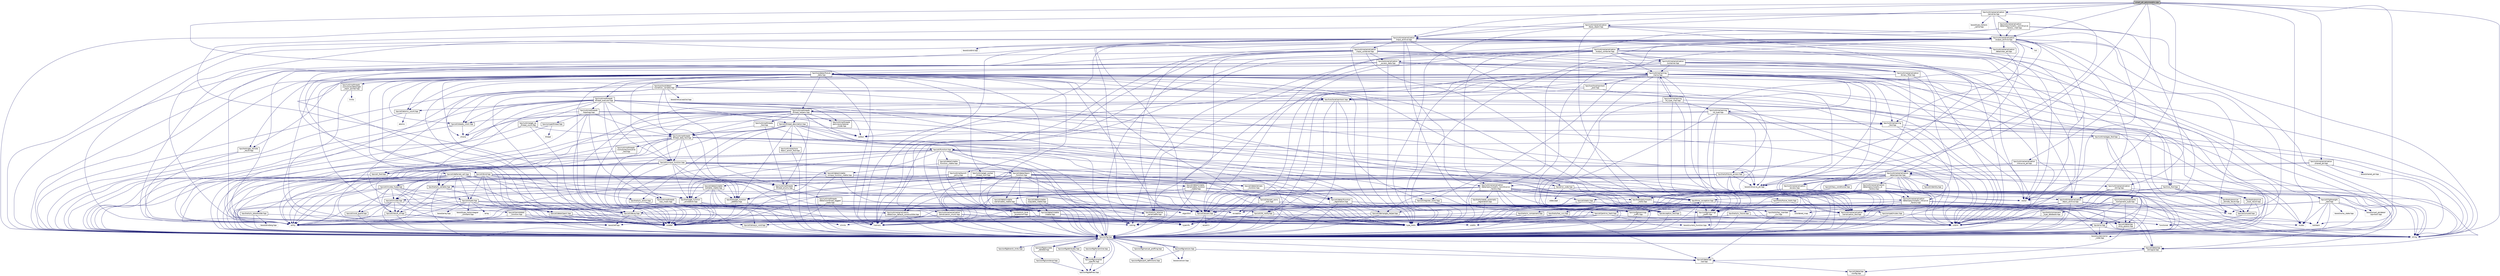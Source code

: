 digraph "smart_ptr_polymorphic.cpp"
{
  edge [fontname="Helvetica",fontsize="10",labelfontname="Helvetica",labelfontsize="10"];
  node [fontname="Helvetica",fontsize="10",shape=record];
  Node0 [label="smart_ptr_polymorphic.cpp",height=0.2,width=0.4,color="black", fillcolor="grey75", style="filled", fontcolor="black"];
  Node0 -> Node1 [color="midnightblue",fontsize="10",style="solid",fontname="Helvetica"];
  Node1 [label="hpx/runtime/serialization\l/serialize.hpp",height=0.2,width=0.4,color="black", fillcolor="white", style="filled",URL="$d1/d31/serialize_8hpp.html"];
  Node1 -> Node2 [color="midnightblue",fontsize="10",style="solid",fontname="Helvetica"];
  Node2 [label="hpx/config.hpp",height=0.2,width=0.4,color="black", fillcolor="white", style="filled",URL="$d8/dfd/config_8hpp.html"];
  Node2 -> Node3 [color="midnightblue",fontsize="10",style="solid",fontname="Helvetica"];
  Node3 [label="hpx/config/attributes.hpp",height=0.2,width=0.4,color="black", fillcolor="white", style="filled",URL="$df/d6a/attributes_8hpp.html"];
  Node3 -> Node4 [color="midnightblue",fontsize="10",style="solid",fontname="Helvetica"];
  Node4 [label="hpx/config/defines.hpp",height=0.2,width=0.4,color="grey75", fillcolor="white", style="filled"];
  Node3 -> Node5 [color="midnightblue",fontsize="10",style="solid",fontname="Helvetica"];
  Node5 [label="hpx/config/compiler\l_specific.hpp",height=0.2,width=0.4,color="black", fillcolor="white", style="filled",URL="$d2/d97/compiler__specific_8hpp.html"];
  Node5 -> Node4 [color="midnightblue",fontsize="10",style="solid",fontname="Helvetica"];
  Node2 -> Node6 [color="midnightblue",fontsize="10",style="solid",fontname="Helvetica"];
  Node6 [label="hpx/config/branch_hints.hpp",height=0.2,width=0.4,color="black", fillcolor="white", style="filled",URL="$de/d38/branch__hints_8hpp.html"];
  Node2 -> Node5 [color="midnightblue",fontsize="10",style="solid",fontname="Helvetica"];
  Node2 -> Node7 [color="midnightblue",fontsize="10",style="solid",fontname="Helvetica"];
  Node7 [label="hpx/config/constexpr.hpp",height=0.2,width=0.4,color="black", fillcolor="white", style="filled",URL="$d4/dce/constexpr_8hpp.html"];
  Node7 -> Node4 [color="midnightblue",fontsize="10",style="solid",fontname="Helvetica"];
  Node2 -> Node4 [color="midnightblue",fontsize="10",style="solid",fontname="Helvetica"];
  Node2 -> Node8 [color="midnightblue",fontsize="10",style="solid",fontname="Helvetica"];
  Node8 [label="hpx/config/emulate\l_deleted.hpp",height=0.2,width=0.4,color="black", fillcolor="white", style="filled",URL="$d6/de2/emulate__deleted_8hpp.html"];
  Node8 -> Node2 [color="midnightblue",fontsize="10",style="solid",fontname="Helvetica"];
  Node2 -> Node9 [color="midnightblue",fontsize="10",style="solid",fontname="Helvetica"];
  Node9 [label="hpx/config/export_definitions.hpp",height=0.2,width=0.4,color="black", fillcolor="white", style="filled",URL="$d8/df6/config_2export__definitions_8hpp.html"];
  Node2 -> Node10 [color="midnightblue",fontsize="10",style="solid",fontname="Helvetica"];
  Node10 [label="hpx/config/forceinline.hpp",height=0.2,width=0.4,color="black", fillcolor="white", style="filled",URL="$d7/d7f/forceinline_8hpp.html"];
  Node10 -> Node5 [color="midnightblue",fontsize="10",style="solid",fontname="Helvetica"];
  Node2 -> Node11 [color="midnightblue",fontsize="10",style="solid",fontname="Helvetica"];
  Node11 [label="hpx/config/manual_profiling.hpp",height=0.2,width=0.4,color="black", fillcolor="white", style="filled",URL="$de/d75/manual__profiling_8hpp.html"];
  Node2 -> Node12 [color="midnightblue",fontsize="10",style="solid",fontname="Helvetica"];
  Node12 [label="hpx/config/version.hpp",height=0.2,width=0.4,color="black", fillcolor="white", style="filled",URL="$d5/ddd/config_2version_8hpp.html"];
  Node12 -> Node2 [color="midnightblue",fontsize="10",style="solid",fontname="Helvetica"];
  Node12 -> Node9 [color="midnightblue",fontsize="10",style="solid",fontname="Helvetica"];
  Node12 -> Node13 [color="midnightblue",fontsize="10",style="solid",fontname="Helvetica"];
  Node13 [label="hpx/util/detail/pp\l/cat.hpp",height=0.2,width=0.4,color="black", fillcolor="white", style="filled",URL="$d0/d47/cat_8hpp.html"];
  Node13 -> Node14 [color="midnightblue",fontsize="10",style="solid",fontname="Helvetica"];
  Node14 [label="hpx/util/detail/pp\l/config.hpp",height=0.2,width=0.4,color="black", fillcolor="white", style="filled",URL="$d2/d1a/util_2detail_2pp_2config_8hpp.html"];
  Node12 -> Node15 [color="midnightblue",fontsize="10",style="solid",fontname="Helvetica"];
  Node15 [label="boost/version.hpp",height=0.2,width=0.4,color="grey75", fillcolor="white", style="filled"];
  Node2 -> Node15 [color="midnightblue",fontsize="10",style="solid",fontname="Helvetica"];
  Node2 -> Node13 [color="midnightblue",fontsize="10",style="solid",fontname="Helvetica"];
  Node2 -> Node16 [color="midnightblue",fontsize="10",style="solid",fontname="Helvetica"];
  Node16 [label="hpx/util/detail/pp\l/stringize.hpp",height=0.2,width=0.4,color="black", fillcolor="white", style="filled",URL="$de/ded/stringize_8hpp.html"];
  Node16 -> Node14 [color="midnightblue",fontsize="10",style="solid",fontname="Helvetica"];
  Node1 -> Node17 [color="midnightblue",fontsize="10",style="solid",fontname="Helvetica"];
  Node17 [label="hpx/runtime/serialization\l/access.hpp",height=0.2,width=0.4,color="black", fillcolor="white", style="filled",URL="$d4/dbf/access_8hpp.html"];
  Node17 -> Node18 [color="midnightblue",fontsize="10",style="solid",fontname="Helvetica"];
  Node18 [label="hpx/runtime/serialization\l/serialization_fwd.hpp",height=0.2,width=0.4,color="black", fillcolor="white", style="filled",URL="$d4/d93/serialization__fwd_8hpp.html"];
  Node18 -> Node2 [color="midnightblue",fontsize="10",style="solid",fontname="Helvetica"];
  Node18 -> Node19 [color="midnightblue",fontsize="10",style="solid",fontname="Helvetica"];
  Node19 [label="hpx/util/detail/pp\l/strip_parens.hpp",height=0.2,width=0.4,color="black", fillcolor="white", style="filled",URL="$d1/dcf/strip__parens_8hpp.html",tooltip="Defines the HPX_PP_STRIP_PARENS macro. "];
  Node19 -> Node13 [color="midnightblue",fontsize="10",style="solid",fontname="Helvetica"];
  Node18 -> Node20 [color="midnightblue",fontsize="10",style="solid",fontname="Helvetica"];
  Node20 [label="type_traits",height=0.2,width=0.4,color="grey75", fillcolor="white", style="filled"];
  Node17 -> Node21 [color="midnightblue",fontsize="10",style="solid",fontname="Helvetica"];
  Node21 [label="hpx/traits/has_member\l_xxx.hpp",height=0.2,width=0.4,color="black", fillcolor="white", style="filled",URL="$db/d45/has__member__xxx_8hpp.html"];
  Node21 -> Node13 [color="midnightblue",fontsize="10",style="solid",fontname="Helvetica"];
  Node21 -> Node20 [color="midnightblue",fontsize="10",style="solid",fontname="Helvetica"];
  Node17 -> Node22 [color="midnightblue",fontsize="10",style="solid",fontname="Helvetica"];
  Node22 [label="hpx/traits/polymorphic\l_traits.hpp",height=0.2,width=0.4,color="black", fillcolor="white", style="filled",URL="$d8/d6a/polymorphic__traits_8hpp.html"];
  Node22 -> Node21 [color="midnightblue",fontsize="10",style="solid",fontname="Helvetica"];
  Node22 -> Node23 [color="midnightblue",fontsize="10",style="solid",fontname="Helvetica"];
  Node23 [label="hpx/traits/has_xxx.hpp",height=0.2,width=0.4,color="black", fillcolor="white", style="filled",URL="$de/d82/has__xxx_8hpp.html"];
  Node23 -> Node24 [color="midnightblue",fontsize="10",style="solid",fontname="Helvetica"];
  Node24 [label="hpx/util/always_void.hpp",height=0.2,width=0.4,color="black", fillcolor="white", style="filled",URL="$d0/d88/always__void_8hpp.html"];
  Node23 -> Node13 [color="midnightblue",fontsize="10",style="solid",fontname="Helvetica"];
  Node23 -> Node20 [color="midnightblue",fontsize="10",style="solid",fontname="Helvetica"];
  Node22 -> Node19 [color="midnightblue",fontsize="10",style="solid",fontname="Helvetica"];
  Node22 -> Node20 [color="midnightblue",fontsize="10",style="solid",fontname="Helvetica"];
  Node17 -> Node25 [color="midnightblue",fontsize="10",style="solid",fontname="Helvetica"];
  Node25 [label="hpx/util/decay.hpp",height=0.2,width=0.4,color="black", fillcolor="white", style="filled",URL="$df/d37/decay_8hpp.html"];
  Node25 -> Node2 [color="midnightblue",fontsize="10",style="solid",fontname="Helvetica"];
  Node25 -> Node26 [color="midnightblue",fontsize="10",style="solid",fontname="Helvetica"];
  Node26 [label="boost/ref.hpp",height=0.2,width=0.4,color="grey75", fillcolor="white", style="filled"];
  Node25 -> Node27 [color="midnightblue",fontsize="10",style="solid",fontname="Helvetica"];
  Node27 [label="functional",height=0.2,width=0.4,color="grey75", fillcolor="white", style="filled"];
  Node25 -> Node20 [color="midnightblue",fontsize="10",style="solid",fontname="Helvetica"];
  Node25 -> Node28 [color="midnightblue",fontsize="10",style="solid",fontname="Helvetica"];
  Node28 [label="utility",height=0.2,width=0.4,color="grey75", fillcolor="white", style="filled"];
  Node17 -> Node29 [color="midnightblue",fontsize="10",style="solid",fontname="Helvetica"];
  Node29 [label="string",height=0.2,width=0.4,color="grey75", fillcolor="white", style="filled"];
  Node17 -> Node20 [color="midnightblue",fontsize="10",style="solid",fontname="Helvetica"];
  Node1 -> Node30 [color="midnightblue",fontsize="10",style="solid",fontname="Helvetica"];
  Node30 [label="hpx/runtime/serialization\l/input_archive.hpp",height=0.2,width=0.4,color="black", fillcolor="white", style="filled",URL="$d3/d18/input__archive_8hpp.html"];
  Node30 -> Node2 [color="midnightblue",fontsize="10",style="solid",fontname="Helvetica"];
  Node30 -> Node31 [color="midnightblue",fontsize="10",style="solid",fontname="Helvetica"];
  Node31 [label="hpx/runtime/serialization\l/basic_archive.hpp",height=0.2,width=0.4,color="black", fillcolor="white", style="filled",URL="$d4/d5f/basic__archive_8hpp.html"];
  Node31 -> Node2 [color="midnightblue",fontsize="10",style="solid",fontname="Helvetica"];
  Node31 -> Node32 [color="midnightblue",fontsize="10",style="solid",fontname="Helvetica"];
  Node32 [label="algorithm",height=0.2,width=0.4,color="grey75", fillcolor="white", style="filled"];
  Node31 -> Node33 [color="midnightblue",fontsize="10",style="solid",fontname="Helvetica"];
  Node33 [label="cstddef",height=0.2,width=0.4,color="grey75", fillcolor="white", style="filled"];
  Node31 -> Node34 [color="midnightblue",fontsize="10",style="solid",fontname="Helvetica"];
  Node34 [label="cstdint",height=0.2,width=0.4,color="grey75", fillcolor="white", style="filled"];
  Node31 -> Node35 [color="midnightblue",fontsize="10",style="solid",fontname="Helvetica"];
  Node35 [label="iostream",height=0.2,width=0.4,color="grey75", fillcolor="white", style="filled"];
  Node31 -> Node36 [color="midnightblue",fontsize="10",style="solid",fontname="Helvetica"];
  Node36 [label="map",height=0.2,width=0.4,color="grey75", fillcolor="white", style="filled"];
  Node31 -> Node20 [color="midnightblue",fontsize="10",style="solid",fontname="Helvetica"];
  Node30 -> Node37 [color="midnightblue",fontsize="10",style="solid",fontname="Helvetica"];
  Node37 [label="hpx/runtime/serialization\l/detail/polymorphic_nonintrusive\l_factory.hpp",height=0.2,width=0.4,color="black", fillcolor="white", style="filled",URL="$d0/d45/polymorphic__nonintrusive__factory_8hpp.html"];
  Node37 -> Node2 [color="midnightblue",fontsize="10",style="solid",fontname="Helvetica"];
  Node37 -> Node18 [color="midnightblue",fontsize="10",style="solid",fontname="Helvetica"];
  Node37 -> Node38 [color="midnightblue",fontsize="10",style="solid",fontname="Helvetica"];
  Node38 [label="hpx/runtime/serialization\l/detail/non_default_constructible.hpp",height=0.2,width=0.4,color="black", fillcolor="white", style="filled",URL="$d7/d22/non__default__constructible_8hpp.html"];
  Node38 -> Node2 [color="midnightblue",fontsize="10",style="solid",fontname="Helvetica"];
  Node38 -> Node39 [color="midnightblue",fontsize="10",style="solid",fontname="Helvetica"];
  Node39 [label="memory",height=0.2,width=0.4,color="grey75", fillcolor="white", style="filled"];
  Node37 -> Node40 [color="midnightblue",fontsize="10",style="solid",fontname="Helvetica"];
  Node40 [label="hpx/throw_exception.hpp",height=0.2,width=0.4,color="black", fillcolor="white", style="filled",URL="$d7/d3a/throw__exception_8hpp.html"];
  Node40 -> Node2 [color="midnightblue",fontsize="10",style="solid",fontname="Helvetica"];
  Node40 -> Node41 [color="midnightblue",fontsize="10",style="solid",fontname="Helvetica"];
  Node41 [label="hpx/error.hpp",height=0.2,width=0.4,color="black", fillcolor="white", style="filled",URL="$d9/d99/error_8hpp.html"];
  Node41 -> Node2 [color="midnightblue",fontsize="10",style="solid",fontname="Helvetica"];
  Node41 -> Node42 [color="midnightblue",fontsize="10",style="solid",fontname="Helvetica"];
  Node42 [label="boost/system/error\l_code.hpp",height=0.2,width=0.4,color="grey75", fillcolor="white", style="filled"];
  Node41 -> Node29 [color="midnightblue",fontsize="10",style="solid",fontname="Helvetica"];
  Node40 -> Node43 [color="midnightblue",fontsize="10",style="solid",fontname="Helvetica"];
  Node43 [label="hpx/exception_fwd.hpp",height=0.2,width=0.4,color="black", fillcolor="white", style="filled",URL="$de/dd9/exception__fwd_8hpp.html"];
  Node43 -> Node2 [color="midnightblue",fontsize="10",style="solid",fontname="Helvetica"];
  Node43 -> Node41 [color="midnightblue",fontsize="10",style="solid",fontname="Helvetica"];
  Node43 -> Node40 [color="midnightblue",fontsize="10",style="solid",fontname="Helvetica"];
  Node40 -> Node44 [color="midnightblue",fontsize="10",style="solid",fontname="Helvetica"];
  Node44 [label="boost/current_function.hpp",height=0.2,width=0.4,color="grey75", fillcolor="white", style="filled"];
  Node40 -> Node42 [color="midnightblue",fontsize="10",style="solid",fontname="Helvetica"];
  Node40 -> Node45 [color="midnightblue",fontsize="10",style="solid",fontname="Helvetica"];
  Node45 [label="exception",height=0.2,width=0.4,color="grey75", fillcolor="white", style="filled"];
  Node40 -> Node29 [color="midnightblue",fontsize="10",style="solid",fontname="Helvetica"];
  Node40 -> Node46 [color="midnightblue",fontsize="10",style="solid",fontname="Helvetica"];
  Node46 [label="hpx/config/warnings\l_prefix.hpp",height=0.2,width=0.4,color="black", fillcolor="white", style="filled",URL="$dd/d54/warnings__prefix_8hpp.html"];
  Node46 -> Node2 [color="midnightblue",fontsize="10",style="solid",fontname="Helvetica"];
  Node40 -> Node47 [color="midnightblue",fontsize="10",style="solid",fontname="Helvetica"];
  Node47 [label="hpx/config/warnings\l_suffix.hpp",height=0.2,width=0.4,color="black", fillcolor="white", style="filled",URL="$dc/dd1/warnings__suffix_8hpp.html"];
  Node47 -> Node2 [color="midnightblue",fontsize="10",style="solid",fontname="Helvetica"];
  Node37 -> Node48 [color="midnightblue",fontsize="10",style="solid",fontname="Helvetica"];
  Node48 [label="hpx/traits/needs_automatic\l_registration.hpp",height=0.2,width=0.4,color="black", fillcolor="white", style="filled",URL="$d8/dd4/needs__automatic__registration_8hpp.html"];
  Node48 -> Node20 [color="midnightblue",fontsize="10",style="solid",fontname="Helvetica"];
  Node37 -> Node22 [color="midnightblue",fontsize="10",style="solid",fontname="Helvetica"];
  Node37 -> Node49 [color="midnightblue",fontsize="10",style="solid",fontname="Helvetica"];
  Node49 [label="hpx/util/assert.hpp",height=0.2,width=0.4,color="black", fillcolor="white", style="filled",URL="$d2/d54/assert_8hpp.html"];
  Node49 -> Node2 [color="midnightblue",fontsize="10",style="solid",fontname="Helvetica"];
  Node49 -> Node50 [color="midnightblue",fontsize="10",style="solid",fontname="Helvetica"];
  Node50 [label="assert.h",height=0.2,width=0.4,color="grey75", fillcolor="white", style="filled"];
  Node49 -> Node44 [color="midnightblue",fontsize="10",style="solid",fontname="Helvetica"];
  Node49 -> Node51 [color="midnightblue",fontsize="10",style="solid",fontname="Helvetica"];
  Node51 [label="cstdlib",height=0.2,width=0.4,color="grey75", fillcolor="white", style="filled"];
  Node49 -> Node35 [color="midnightblue",fontsize="10",style="solid",fontname="Helvetica"];
  Node37 -> Node52 [color="midnightblue",fontsize="10",style="solid",fontname="Helvetica"];
  Node52 [label="hpx/util/demangle_helper.hpp",height=0.2,width=0.4,color="black", fillcolor="white", style="filled",URL="$dc/db2/demangle__helper_8hpp.html"];
  Node52 -> Node2 [color="midnightblue",fontsize="10",style="solid",fontname="Helvetica"];
  Node52 -> Node53 [color="midnightblue",fontsize="10",style="solid",fontname="Helvetica"];
  Node53 [label="typeinfo",height=0.2,width=0.4,color="grey75", fillcolor="white", style="filled"];
  Node37 -> Node16 [color="midnightblue",fontsize="10",style="solid",fontname="Helvetica"];
  Node37 -> Node19 [color="midnightblue",fontsize="10",style="solid",fontname="Helvetica"];
  Node37 -> Node54 [color="midnightblue",fontsize="10",style="solid",fontname="Helvetica"];
  Node54 [label="hpx/util/jenkins_hash.hpp",height=0.2,width=0.4,color="black", fillcolor="white", style="filled",URL="$dc/d6d/jenkins__hash_8hpp.html"];
  Node54 -> Node2 [color="midnightblue",fontsize="10",style="solid",fontname="Helvetica"];
  Node54 -> Node51 [color="midnightblue",fontsize="10",style="solid",fontname="Helvetica"];
  Node54 -> Node33 [color="midnightblue",fontsize="10",style="solid",fontname="Helvetica"];
  Node54 -> Node34 [color="midnightblue",fontsize="10",style="solid",fontname="Helvetica"];
  Node54 -> Node55 [color="midnightblue",fontsize="10",style="solid",fontname="Helvetica"];
  Node55 [label="cstring",height=0.2,width=0.4,color="grey75", fillcolor="white", style="filled"];
  Node54 -> Node29 [color="midnightblue",fontsize="10",style="solid",fontname="Helvetica"];
  Node54 -> Node28 [color="midnightblue",fontsize="10",style="solid",fontname="Helvetica"];
  Node37 -> Node56 [color="midnightblue",fontsize="10",style="solid",fontname="Helvetica"];
  Node56 [label="hpx/util/static.hpp",height=0.2,width=0.4,color="black", fillcolor="white", style="filled",URL="$d0/dfe/static_8hpp.html"];
  Node56 -> Node2 [color="midnightblue",fontsize="10",style="solid",fontname="Helvetica"];
  Node56 -> Node20 [color="midnightblue",fontsize="10",style="solid",fontname="Helvetica"];
  Node56 -> Node57 [color="midnightblue",fontsize="10",style="solid",fontname="Helvetica"];
  Node57 [label="hpx/compat/mutex.hpp",height=0.2,width=0.4,color="black", fillcolor="white", style="filled",URL="$db/d3c/compat_2mutex_8hpp.html"];
  Node57 -> Node2 [color="midnightblue",fontsize="10",style="solid",fontname="Helvetica"];
  Node57 -> Node58 [color="midnightblue",fontsize="10",style="solid",fontname="Helvetica"];
  Node58 [label="mutex",height=0.2,width=0.4,color="grey75", fillcolor="white", style="filled"];
  Node56 -> Node39 [color="midnightblue",fontsize="10",style="solid",fontname="Helvetica"];
  Node37 -> Node39 [color="midnightblue",fontsize="10",style="solid",fontname="Helvetica"];
  Node37 -> Node29 [color="midnightblue",fontsize="10",style="solid",fontname="Helvetica"];
  Node37 -> Node53 [color="midnightblue",fontsize="10",style="solid",fontname="Helvetica"];
  Node37 -> Node20 [color="midnightblue",fontsize="10",style="solid",fontname="Helvetica"];
  Node37 -> Node59 [color="midnightblue",fontsize="10",style="solid",fontname="Helvetica"];
  Node59 [label="unordered_map",height=0.2,width=0.4,color="grey75", fillcolor="white", style="filled"];
  Node37 -> Node46 [color="midnightblue",fontsize="10",style="solid",fontname="Helvetica"];
  Node37 -> Node47 [color="midnightblue",fontsize="10",style="solid",fontname="Helvetica"];
  Node30 -> Node60 [color="midnightblue",fontsize="10",style="solid",fontname="Helvetica"];
  Node60 [label="hpx/runtime/serialization\l/detail/raw_ptr.hpp",height=0.2,width=0.4,color="black", fillcolor="white", style="filled",URL="$d9/d45/raw__ptr_8hpp.html"];
  Node60 -> Node61 [color="midnightblue",fontsize="10",style="solid",fontname="Helvetica"];
  Node61 [label="hpx/runtime/serialization\l/detail/pointer.hpp",height=0.2,width=0.4,color="black", fillcolor="white", style="filled",URL="$d2/d17/pointer_8hpp.html"];
  Node61 -> Node17 [color="midnightblue",fontsize="10",style="solid",fontname="Helvetica"];
  Node61 -> Node31 [color="midnightblue",fontsize="10",style="solid",fontname="Helvetica"];
  Node61 -> Node38 [color="midnightblue",fontsize="10",style="solid",fontname="Helvetica"];
  Node61 -> Node62 [color="midnightblue",fontsize="10",style="solid",fontname="Helvetica"];
  Node62 [label="hpx/runtime/serialization\l/detail/polymorphic_id\l_factory.hpp",height=0.2,width=0.4,color="black", fillcolor="white", style="filled",URL="$d3/dbe/polymorphic__id__factory_8hpp.html"];
  Node62 -> Node2 [color="midnightblue",fontsize="10",style="solid",fontname="Helvetica"];
  Node62 -> Node63 [color="midnightblue",fontsize="10",style="solid",fontname="Helvetica"];
  Node63 [label="hpx/runtime/serialization\l/detail/polymorphic_intrusive\l_factory.hpp",height=0.2,width=0.4,color="black", fillcolor="white", style="filled",URL="$dd/d93/polymorphic__intrusive__factory_8hpp.html"];
  Node63 -> Node2 [color="midnightblue",fontsize="10",style="solid",fontname="Helvetica"];
  Node63 -> Node18 [color="midnightblue",fontsize="10",style="solid",fontname="Helvetica"];
  Node63 -> Node52 [color="midnightblue",fontsize="10",style="solid",fontname="Helvetica"];
  Node63 -> Node16 [color="midnightblue",fontsize="10",style="solid",fontname="Helvetica"];
  Node63 -> Node54 [color="midnightblue",fontsize="10",style="solid",fontname="Helvetica"];
  Node63 -> Node29 [color="midnightblue",fontsize="10",style="solid",fontname="Helvetica"];
  Node63 -> Node59 [color="midnightblue",fontsize="10",style="solid",fontname="Helvetica"];
  Node62 -> Node18 [color="midnightblue",fontsize="10",style="solid",fontname="Helvetica"];
  Node62 -> Node40 [color="midnightblue",fontsize="10",style="solid",fontname="Helvetica"];
  Node62 -> Node22 [color="midnightblue",fontsize="10",style="solid",fontname="Helvetica"];
  Node62 -> Node49 [color="midnightblue",fontsize="10",style="solid",fontname="Helvetica"];
  Node62 -> Node16 [color="midnightblue",fontsize="10",style="solid",fontname="Helvetica"];
  Node62 -> Node56 [color="midnightblue",fontsize="10",style="solid",fontname="Helvetica"];
  Node62 -> Node34 [color="midnightblue",fontsize="10",style="solid",fontname="Helvetica"];
  Node62 -> Node36 [color="midnightblue",fontsize="10",style="solid",fontname="Helvetica"];
  Node62 -> Node29 [color="midnightblue",fontsize="10",style="solid",fontname="Helvetica"];
  Node62 -> Node20 [color="midnightblue",fontsize="10",style="solid",fontname="Helvetica"];
  Node62 -> Node64 [color="midnightblue",fontsize="10",style="solid",fontname="Helvetica"];
  Node64 [label="vector",height=0.2,width=0.4,color="grey75", fillcolor="white", style="filled"];
  Node62 -> Node46 [color="midnightblue",fontsize="10",style="solid",fontname="Helvetica"];
  Node62 -> Node47 [color="midnightblue",fontsize="10",style="solid",fontname="Helvetica"];
  Node61 -> Node63 [color="midnightblue",fontsize="10",style="solid",fontname="Helvetica"];
  Node61 -> Node37 [color="midnightblue",fontsize="10",style="solid",fontname="Helvetica"];
  Node61 -> Node18 [color="midnightblue",fontsize="10",style="solid",fontname="Helvetica"];
  Node61 -> Node65 [color="midnightblue",fontsize="10",style="solid",fontname="Helvetica"];
  Node65 [label="hpx/runtime/serialization\l/string.hpp",height=0.2,width=0.4,color="black", fillcolor="white", style="filled",URL="$d4/da0/string_8hpp.html"];
  Node65 -> Node2 [color="midnightblue",fontsize="10",style="solid",fontname="Helvetica"];
  Node65 -> Node31 [color="midnightblue",fontsize="10",style="solid",fontname="Helvetica"];
  Node65 -> Node18 [color="midnightblue",fontsize="10",style="solid",fontname="Helvetica"];
  Node65 -> Node34 [color="midnightblue",fontsize="10",style="solid",fontname="Helvetica"];
  Node65 -> Node29 [color="midnightblue",fontsize="10",style="solid",fontname="Helvetica"];
  Node61 -> Node22 [color="midnightblue",fontsize="10",style="solid",fontname="Helvetica"];
  Node61 -> Node66 [color="midnightblue",fontsize="10",style="solid",fontname="Helvetica"];
  Node66 [label="hpx/util/identity.hpp",height=0.2,width=0.4,color="black", fillcolor="white", style="filled",URL="$d7/d0e/identity_8hpp.html"];
  Node61 -> Node67 [color="midnightblue",fontsize="10",style="solid",fontname="Helvetica"];
  Node67 [label="hpx/util/lazy_conditional.hpp",height=0.2,width=0.4,color="black", fillcolor="white", style="filled",URL="$d4/dab/lazy__conditional_8hpp.html"];
  Node67 -> Node20 [color="midnightblue",fontsize="10",style="solid",fontname="Helvetica"];
  Node61 -> Node68 [color="midnightblue",fontsize="10",style="solid",fontname="Helvetica"];
  Node68 [label="boost/intrusive_ptr.hpp",height=0.2,width=0.4,color="grey75", fillcolor="white", style="filled"];
  Node61 -> Node34 [color="midnightblue",fontsize="10",style="solid",fontname="Helvetica"];
  Node61 -> Node39 [color="midnightblue",fontsize="10",style="solid",fontname="Helvetica"];
  Node61 -> Node29 [color="midnightblue",fontsize="10",style="solid",fontname="Helvetica"];
  Node61 -> Node20 [color="midnightblue",fontsize="10",style="solid",fontname="Helvetica"];
  Node61 -> Node28 [color="midnightblue",fontsize="10",style="solid",fontname="Helvetica"];
  Node30 -> Node69 [color="midnightblue",fontsize="10",style="solid",fontname="Helvetica"];
  Node69 [label="hpx/runtime/serialization\l/input_container.hpp",height=0.2,width=0.4,color="black", fillcolor="white", style="filled",URL="$d0/d46/input__container_8hpp.html"];
  Node69 -> Node2 [color="midnightblue",fontsize="10",style="solid",fontname="Helvetica"];
  Node69 -> Node70 [color="midnightblue",fontsize="10",style="solid",fontname="Helvetica"];
  Node70 [label="hpx/runtime/serialization\l/binary_filter.hpp",height=0.2,width=0.4,color="black", fillcolor="white", style="filled",URL="$d2/d86/binary__filter_8hpp.html"];
  Node70 -> Node63 [color="midnightblue",fontsize="10",style="solid",fontname="Helvetica"];
  Node70 -> Node18 [color="midnightblue",fontsize="10",style="solid",fontname="Helvetica"];
  Node70 -> Node33 [color="midnightblue",fontsize="10",style="solid",fontname="Helvetica"];
  Node69 -> Node71 [color="midnightblue",fontsize="10",style="solid",fontname="Helvetica"];
  Node71 [label="hpx/runtime/serialization\l/container.hpp",height=0.2,width=0.4,color="black", fillcolor="white", style="filled",URL="$dc/d6e/container_8hpp.html"];
  Node71 -> Node2 [color="midnightblue",fontsize="10",style="solid",fontname="Helvetica"];
  Node71 -> Node72 [color="midnightblue",fontsize="10",style="solid",fontname="Helvetica"];
  Node72 [label="hpx/lcos_fwd.hpp",height=0.2,width=0.4,color="black", fillcolor="white", style="filled",URL="$da/d46/lcos__fwd_8hpp.html"];
  Node72 -> Node2 [color="midnightblue",fontsize="10",style="solid",fontname="Helvetica"];
  Node72 -> Node73 [color="midnightblue",fontsize="10",style="solid",fontname="Helvetica"];
  Node73 [label="hpx/traits/is_component.hpp",height=0.2,width=0.4,color="black", fillcolor="white", style="filled",URL="$d9/d27/is__component_8hpp.html"];
  Node73 -> Node2 [color="midnightblue",fontsize="10",style="solid",fontname="Helvetica"];
  Node73 -> Node33 [color="midnightblue",fontsize="10",style="solid",fontname="Helvetica"];
  Node73 -> Node20 [color="midnightblue",fontsize="10",style="solid",fontname="Helvetica"];
  Node72 -> Node74 [color="midnightblue",fontsize="10",style="solid",fontname="Helvetica"];
  Node74 [label="hpx/traits/promise\l_local_result.hpp",height=0.2,width=0.4,color="black", fillcolor="white", style="filled",URL="$de/da6/promise__local__result_8hpp.html"];
  Node74 -> Node2 [color="midnightblue",fontsize="10",style="solid",fontname="Helvetica"];
  Node74 -> Node75 [color="midnightblue",fontsize="10",style="solid",fontname="Helvetica"];
  Node75 [label="hpx/util/unused.hpp",height=0.2,width=0.4,color="black", fillcolor="white", style="filled",URL="$dd/d26/unused_8hpp.html"];
  Node75 -> Node2 [color="midnightblue",fontsize="10",style="solid",fontname="Helvetica"];
  Node72 -> Node76 [color="midnightblue",fontsize="10",style="solid",fontname="Helvetica"];
  Node76 [label="hpx/traits/promise\l_remote_result.hpp",height=0.2,width=0.4,color="black", fillcolor="white", style="filled",URL="$d3/dcf/promise__remote__result_8hpp.html"];
  Node76 -> Node75 [color="midnightblue",fontsize="10",style="solid",fontname="Helvetica"];
  Node72 -> Node64 [color="midnightblue",fontsize="10",style="solid",fontname="Helvetica"];
  Node71 -> Node77 [color="midnightblue",fontsize="10",style="solid",fontname="Helvetica"];
  Node77 [label="hpx/runtime/naming\l/name.hpp",height=0.2,width=0.4,color="black", fillcolor="white", style="filled",URL="$d0/ddd/name_8hpp.html"];
  Node77 -> Node2 [color="midnightblue",fontsize="10",style="solid",fontname="Helvetica"];
  Node77 -> Node78 [color="midnightblue",fontsize="10",style="solid",fontname="Helvetica"];
  Node78 [label="hpx/lcos/local/spinlock.hpp",height=0.2,width=0.4,color="black", fillcolor="white", style="filled",URL="$d9/d89/lcos_2local_2spinlock_8hpp.html"];
  Node78 -> Node2 [color="midnightblue",fontsize="10",style="solid",fontname="Helvetica"];
  Node78 -> Node79 [color="midnightblue",fontsize="10",style="solid",fontname="Helvetica"];
  Node79 [label="hpx/runtime/threads\l/thread_helpers.hpp",height=0.2,width=0.4,color="black", fillcolor="white", style="filled",URL="$d1/daf/thread__helpers_8hpp.html"];
  Node79 -> Node2 [color="midnightblue",fontsize="10",style="solid",fontname="Helvetica"];
  Node79 -> Node43 [color="midnightblue",fontsize="10",style="solid",fontname="Helvetica"];
  Node79 -> Node80 [color="midnightblue",fontsize="10",style="solid",fontname="Helvetica"];
  Node80 [label="hpx/runtime/naming\l_fwd.hpp",height=0.2,width=0.4,color="black", fillcolor="white", style="filled",URL="$d5/d24/naming__fwd_8hpp.html"];
  Node80 -> Node2 [color="midnightblue",fontsize="10",style="solid",fontname="Helvetica"];
  Node80 -> Node81 [color="midnightblue",fontsize="10",style="solid",fontname="Helvetica"];
  Node81 [label="hpx/runtime/agas_fwd.hpp",height=0.2,width=0.4,color="black", fillcolor="white", style="filled",URL="$df/d2a/agas__fwd_8hpp.html"];
  Node81 -> Node2 [color="midnightblue",fontsize="10",style="solid",fontname="Helvetica"];
  Node81 -> Node82 [color="midnightblue",fontsize="10",style="solid",fontname="Helvetica"];
  Node82 [label="hpx/runtime/components\l/component_type.hpp",height=0.2,width=0.4,color="black", fillcolor="white", style="filled",URL="$d3/d08/component__type_8hpp.html"];
  Node82 -> Node2 [color="midnightblue",fontsize="10",style="solid",fontname="Helvetica"];
  Node82 -> Node83 [color="midnightblue",fontsize="10",style="solid",fontname="Helvetica"];
  Node83 [label="hpx/traits/component\l_type_database.hpp",height=0.2,width=0.4,color="black", fillcolor="white", style="filled",URL="$d7/d48/component__type__database_8hpp.html"];
  Node83 -> Node2 [color="midnightblue",fontsize="10",style="solid",fontname="Helvetica"];
  Node83 -> Node34 [color="midnightblue",fontsize="10",style="solid",fontname="Helvetica"];
  Node82 -> Node49 [color="midnightblue",fontsize="10",style="solid",fontname="Helvetica"];
  Node82 -> Node19 [color="midnightblue",fontsize="10",style="solid",fontname="Helvetica"];
  Node82 -> Node34 [color="midnightblue",fontsize="10",style="solid",fontname="Helvetica"];
  Node82 -> Node29 [color="midnightblue",fontsize="10",style="solid",fontname="Helvetica"];
  Node81 -> Node84 [color="midnightblue",fontsize="10",style="solid",fontname="Helvetica"];
  Node84 [label="hpx/util/function.hpp",height=0.2,width=0.4,color="black", fillcolor="white", style="filled",URL="$d7/d7c/function_8hpp.html"];
  Node84 -> Node2 [color="midnightblue",fontsize="10",style="solid",fontname="Helvetica"];
  Node84 -> Node18 [color="midnightblue",fontsize="10",style="solid",fontname="Helvetica"];
  Node84 -> Node85 [color="midnightblue",fontsize="10",style="solid",fontname="Helvetica"];
  Node85 [label="hpx/traits/get_function\l_address.hpp",height=0.2,width=0.4,color="black", fillcolor="white", style="filled",URL="$df/d1c/get__function__address_8hpp.html"];
  Node85 -> Node2 [color="midnightblue",fontsize="10",style="solid",fontname="Helvetica"];
  Node85 -> Node33 [color="midnightblue",fontsize="10",style="solid",fontname="Helvetica"];
  Node85 -> Node39 [color="midnightblue",fontsize="10",style="solid",fontname="Helvetica"];
  Node84 -> Node86 [color="midnightblue",fontsize="10",style="solid",fontname="Helvetica"];
  Node86 [label="hpx/traits/get_function\l_annotation.hpp",height=0.2,width=0.4,color="black", fillcolor="white", style="filled",URL="$db/d2c/get__function__annotation_8hpp.html"];
  Node86 -> Node2 [color="midnightblue",fontsize="10",style="solid",fontname="Helvetica"];
  Node86 -> Node87 [color="midnightblue",fontsize="10",style="solid",fontname="Helvetica"];
  Node87 [label="hpx/util/itt_notify.hpp",height=0.2,width=0.4,color="black", fillcolor="white", style="filled",URL="$de/df9/itt__notify_8hpp.html"];
  Node87 -> Node2 [color="midnightblue",fontsize="10",style="solid",fontname="Helvetica"];
  Node87 -> Node33 [color="midnightblue",fontsize="10",style="solid",fontname="Helvetica"];
  Node87 -> Node34 [color="midnightblue",fontsize="10",style="solid",fontname="Helvetica"];
  Node87 -> Node55 [color="midnightblue",fontsize="10",style="solid",fontname="Helvetica"];
  Node86 -> Node33 [color="midnightblue",fontsize="10",style="solid",fontname="Helvetica"];
  Node86 -> Node39 [color="midnightblue",fontsize="10",style="solid",fontname="Helvetica"];
  Node84 -> Node88 [color="midnightblue",fontsize="10",style="solid",fontname="Helvetica"];
  Node88 [label="hpx/traits/is_callable.hpp",height=0.2,width=0.4,color="black", fillcolor="white", style="filled",URL="$da/d69/is__callable_8hpp.html"];
  Node88 -> Node2 [color="midnightblue",fontsize="10",style="solid",fontname="Helvetica"];
  Node88 -> Node24 [color="midnightblue",fontsize="10",style="solid",fontname="Helvetica"];
  Node88 -> Node89 [color="midnightblue",fontsize="10",style="solid",fontname="Helvetica"];
  Node89 [label="hpx/util/result_of.hpp",height=0.2,width=0.4,color="black", fillcolor="white", style="filled",URL="$dd/d4f/result__of_8hpp.html"];
  Node89 -> Node2 [color="midnightblue",fontsize="10",style="solid",fontname="Helvetica"];
  Node89 -> Node26 [color="midnightblue",fontsize="10",style="solid",fontname="Helvetica"];
  Node89 -> Node20 [color="midnightblue",fontsize="10",style="solid",fontname="Helvetica"];
  Node89 -> Node28 [color="midnightblue",fontsize="10",style="solid",fontname="Helvetica"];
  Node88 -> Node20 [color="midnightblue",fontsize="10",style="solid",fontname="Helvetica"];
  Node84 -> Node90 [color="midnightblue",fontsize="10",style="solid",fontname="Helvetica"];
  Node90 [label="hpx/util/detail/basic\l_function.hpp",height=0.2,width=0.4,color="black", fillcolor="white", style="filled",URL="$dc/da0/basic__function_8hpp.html"];
  Node90 -> Node2 [color="midnightblue",fontsize="10",style="solid",fontname="Helvetica"];
  Node90 -> Node18 [color="midnightblue",fontsize="10",style="solid",fontname="Helvetica"];
  Node90 -> Node85 [color="midnightblue",fontsize="10",style="solid",fontname="Helvetica"];
  Node90 -> Node86 [color="midnightblue",fontsize="10",style="solid",fontname="Helvetica"];
  Node90 -> Node88 [color="midnightblue",fontsize="10",style="solid",fontname="Helvetica"];
  Node90 -> Node91 [color="midnightblue",fontsize="10",style="solid",fontname="Helvetica"];
  Node91 [label="hpx/util/detail/empty\l_function.hpp",height=0.2,width=0.4,color="black", fillcolor="white", style="filled",URL="$d6/d4d/empty__function_8hpp.html"];
  Node91 -> Node40 [color="midnightblue",fontsize="10",style="solid",fontname="Helvetica"];
  Node91 -> Node92 [color="midnightblue",fontsize="10",style="solid",fontname="Helvetica"];
  Node92 [label="hpx/util/detail/function\l_registration.hpp",height=0.2,width=0.4,color="black", fillcolor="white", style="filled",URL="$df/d7b/function__registration_8hpp.html"];
  Node92 -> Node2 [color="midnightblue",fontsize="10",style="solid",fontname="Helvetica"];
  Node92 -> Node52 [color="midnightblue",fontsize="10",style="solid",fontname="Helvetica"];
  Node92 -> Node16 [color="midnightblue",fontsize="10",style="solid",fontname="Helvetica"];
  Node92 -> Node19 [color="midnightblue",fontsize="10",style="solid",fontname="Helvetica"];
  Node92 -> Node20 [color="midnightblue",fontsize="10",style="solid",fontname="Helvetica"];
  Node90 -> Node93 [color="midnightblue",fontsize="10",style="solid",fontname="Helvetica"];
  Node93 [label="hpx/util/detail/vtable\l/serializable_function\l_vtable.hpp",height=0.2,width=0.4,color="black", fillcolor="white", style="filled",URL="$de/d38/serializable__function__vtable_8hpp.html"];
  Node93 -> Node2 [color="midnightblue",fontsize="10",style="solid",fontname="Helvetica"];
  Node93 -> Node63 [color="midnightblue",fontsize="10",style="solid",fontname="Helvetica"];
  Node93 -> Node92 [color="midnightblue",fontsize="10",style="solid",fontname="Helvetica"];
  Node93 -> Node94 [color="midnightblue",fontsize="10",style="solid",fontname="Helvetica"];
  Node94 [label="hpx/util/detail/vtable\l/serializable_vtable.hpp",height=0.2,width=0.4,color="black", fillcolor="white", style="filled",URL="$dd/d66/serializable__vtable_8hpp.html"];
  Node94 -> Node2 [color="midnightblue",fontsize="10",style="solid",fontname="Helvetica"];
  Node94 -> Node18 [color="midnightblue",fontsize="10",style="solid",fontname="Helvetica"];
  Node94 -> Node95 [color="midnightblue",fontsize="10",style="solid",fontname="Helvetica"];
  Node95 [label="hpx/util/detail/vtable\l/vtable.hpp",height=0.2,width=0.4,color="black", fillcolor="white", style="filled",URL="$d0/d6c/vtable_8hpp.html"];
  Node95 -> Node2 [color="midnightblue",fontsize="10",style="solid",fontname="Helvetica"];
  Node95 -> Node33 [color="midnightblue",fontsize="10",style="solid",fontname="Helvetica"];
  Node95 -> Node39 [color="midnightblue",fontsize="10",style="solid",fontname="Helvetica"];
  Node95 -> Node20 [color="midnightblue",fontsize="10",style="solid",fontname="Helvetica"];
  Node95 -> Node53 [color="midnightblue",fontsize="10",style="solid",fontname="Helvetica"];
  Node95 -> Node28 [color="midnightblue",fontsize="10",style="solid",fontname="Helvetica"];
  Node93 -> Node95 [color="midnightblue",fontsize="10",style="solid",fontname="Helvetica"];
  Node93 -> Node29 [color="midnightblue",fontsize="10",style="solid",fontname="Helvetica"];
  Node93 -> Node20 [color="midnightblue",fontsize="10",style="solid",fontname="Helvetica"];
  Node90 -> Node94 [color="midnightblue",fontsize="10",style="solid",fontname="Helvetica"];
  Node90 -> Node95 [color="midnightblue",fontsize="10",style="solid",fontname="Helvetica"];
  Node90 -> Node33 [color="midnightblue",fontsize="10",style="solid",fontname="Helvetica"];
  Node90 -> Node55 [color="midnightblue",fontsize="10",style="solid",fontname="Helvetica"];
  Node90 -> Node29 [color="midnightblue",fontsize="10",style="solid",fontname="Helvetica"];
  Node90 -> Node20 [color="midnightblue",fontsize="10",style="solid",fontname="Helvetica"];
  Node90 -> Node53 [color="midnightblue",fontsize="10",style="solid",fontname="Helvetica"];
  Node90 -> Node28 [color="midnightblue",fontsize="10",style="solid",fontname="Helvetica"];
  Node84 -> Node92 [color="midnightblue",fontsize="10",style="solid",fontname="Helvetica"];
  Node84 -> Node96 [color="midnightblue",fontsize="10",style="solid",fontname="Helvetica"];
  Node96 [label="hpx/util/detail/vtable\l/function_vtable.hpp",height=0.2,width=0.4,color="black", fillcolor="white", style="filled",URL="$db/dac/function__vtable_8hpp.html"];
  Node96 -> Node2 [color="midnightblue",fontsize="10",style="solid",fontname="Helvetica"];
  Node96 -> Node97 [color="midnightblue",fontsize="10",style="solid",fontname="Helvetica"];
  Node97 [label="hpx/util/detail/vtable\l/copyable_vtable.hpp",height=0.2,width=0.4,color="black", fillcolor="white", style="filled",URL="$db/d2f/copyable__vtable_8hpp.html"];
  Node97 -> Node2 [color="midnightblue",fontsize="10",style="solid",fontname="Helvetica"];
  Node97 -> Node95 [color="midnightblue",fontsize="10",style="solid",fontname="Helvetica"];
  Node96 -> Node98 [color="midnightblue",fontsize="10",style="solid",fontname="Helvetica"];
  Node98 [label="hpx/util/detail/vtable\l/unique_function_vtable.hpp",height=0.2,width=0.4,color="black", fillcolor="white", style="filled",URL="$d1/d3b/unique__function__vtable_8hpp.html"];
  Node98 -> Node2 [color="midnightblue",fontsize="10",style="solid",fontname="Helvetica"];
  Node98 -> Node91 [color="midnightblue",fontsize="10",style="solid",fontname="Helvetica"];
  Node98 -> Node99 [color="midnightblue",fontsize="10",style="solid",fontname="Helvetica"];
  Node99 [label="hpx/util/detail/vtable\l/callable_vtable.hpp",height=0.2,width=0.4,color="black", fillcolor="white", style="filled",URL="$d8/d67/callable__vtable_8hpp.html"];
  Node99 -> Node2 [color="midnightblue",fontsize="10",style="solid",fontname="Helvetica"];
  Node99 -> Node85 [color="midnightblue",fontsize="10",style="solid",fontname="Helvetica"];
  Node99 -> Node86 [color="midnightblue",fontsize="10",style="solid",fontname="Helvetica"];
  Node99 -> Node95 [color="midnightblue",fontsize="10",style="solid",fontname="Helvetica"];
  Node99 -> Node100 [color="midnightblue",fontsize="10",style="solid",fontname="Helvetica"];
  Node100 [label="hpx/util/invoke.hpp",height=0.2,width=0.4,color="black", fillcolor="white", style="filled",URL="$dd/d31/invoke_8hpp.html"];
  Node100 -> Node2 [color="midnightblue",fontsize="10",style="solid",fontname="Helvetica"];
  Node100 -> Node89 [color="midnightblue",fontsize="10",style="solid",fontname="Helvetica"];
  Node100 -> Node101 [color="midnightblue",fontsize="10",style="solid",fontname="Helvetica"];
  Node101 [label="hpx/util/void_guard.hpp",height=0.2,width=0.4,color="black", fillcolor="white", style="filled",URL="$db/d59/void__guard_8hpp.html"];
  Node101 -> Node2 [color="midnightblue",fontsize="10",style="solid",fontname="Helvetica"];
  Node100 -> Node26 [color="midnightblue",fontsize="10",style="solid",fontname="Helvetica"];
  Node100 -> Node20 [color="midnightblue",fontsize="10",style="solid",fontname="Helvetica"];
  Node100 -> Node28 [color="midnightblue",fontsize="10",style="solid",fontname="Helvetica"];
  Node99 -> Node33 [color="midnightblue",fontsize="10",style="solid",fontname="Helvetica"];
  Node99 -> Node28 [color="midnightblue",fontsize="10",style="solid",fontname="Helvetica"];
  Node98 -> Node95 [color="midnightblue",fontsize="10",style="solid",fontname="Helvetica"];
  Node98 -> Node100 [color="midnightblue",fontsize="10",style="solid",fontname="Helvetica"];
  Node98 -> Node20 [color="midnightblue",fontsize="10",style="solid",fontname="Helvetica"];
  Node98 -> Node28 [color="midnightblue",fontsize="10",style="solid",fontname="Helvetica"];
  Node96 -> Node95 [color="midnightblue",fontsize="10",style="solid",fontname="Helvetica"];
  Node84 -> Node95 [color="midnightblue",fontsize="10",style="solid",fontname="Helvetica"];
  Node84 -> Node102 [color="midnightblue",fontsize="10",style="solid",fontname="Helvetica"];
  Node102 [label="hpx/util_fwd.hpp",height=0.2,width=0.4,color="black", fillcolor="white", style="filled",URL="$d4/d46/util__fwd_8hpp.html"];
  Node102 -> Node2 [color="midnightblue",fontsize="10",style="solid",fontname="Helvetica"];
  Node84 -> Node33 [color="midnightblue",fontsize="10",style="solid",fontname="Helvetica"];
  Node84 -> Node20 [color="midnightblue",fontsize="10",style="solid",fontname="Helvetica"];
  Node84 -> Node28 [color="midnightblue",fontsize="10",style="solid",fontname="Helvetica"];
  Node81 -> Node29 [color="midnightblue",fontsize="10",style="solid",fontname="Helvetica"];
  Node80 -> Node34 [color="midnightblue",fontsize="10",style="solid",fontname="Helvetica"];
  Node79 -> Node103 [color="midnightblue",fontsize="10",style="solid",fontname="Helvetica"];
  Node103 [label="hpx/runtime/threads\l_fwd.hpp",height=0.2,width=0.4,color="black", fillcolor="white", style="filled",URL="$d7/da9/threads__fwd_8hpp.html"];
  Node103 -> Node2 [color="midnightblue",fontsize="10",style="solid",fontname="Helvetica"];
  Node103 -> Node104 [color="midnightblue",fontsize="10",style="solid",fontname="Helvetica"];
  Node104 [label="hpx/runtime/threads\l/thread_data_fwd.hpp",height=0.2,width=0.4,color="black", fillcolor="white", style="filled",URL="$d4/db6/thread__data__fwd_8hpp.html"];
  Node104 -> Node2 [color="midnightblue",fontsize="10",style="solid",fontname="Helvetica"];
  Node104 -> Node43 [color="midnightblue",fontsize="10",style="solid",fontname="Helvetica"];
  Node104 -> Node105 [color="midnightblue",fontsize="10",style="solid",fontname="Helvetica"];
  Node105 [label="hpx/runtime/threads\l/coroutines/coroutine\l_fwd.hpp",height=0.2,width=0.4,color="black", fillcolor="white", style="filled",URL="$d2/d2d/coroutine__fwd_8hpp.html"];
  Node105 -> Node2 [color="midnightblue",fontsize="10",style="solid",fontname="Helvetica"];
  Node104 -> Node106 [color="midnightblue",fontsize="10",style="solid",fontname="Helvetica"];
  Node106 [label="hpx/runtime/threads\l/thread_enums.hpp",height=0.2,width=0.4,color="black", fillcolor="white", style="filled",URL="$db/d7d/thread__enums_8hpp.html"];
  Node106 -> Node2 [color="midnightblue",fontsize="10",style="solid",fontname="Helvetica"];
  Node106 -> Node107 [color="midnightblue",fontsize="10",style="solid",fontname="Helvetica"];
  Node107 [label="hpx/runtime/threads\l/detail/combined_tagged\l_state.hpp",height=0.2,width=0.4,color="black", fillcolor="white", style="filled",URL="$d4/d8e/combined__tagged__state_8hpp.html"];
  Node107 -> Node2 [color="midnightblue",fontsize="10",style="solid",fontname="Helvetica"];
  Node107 -> Node49 [color="midnightblue",fontsize="10",style="solid",fontname="Helvetica"];
  Node107 -> Node33 [color="midnightblue",fontsize="10",style="solid",fontname="Helvetica"];
  Node107 -> Node34 [color="midnightblue",fontsize="10",style="solid",fontname="Helvetica"];
  Node106 -> Node33 [color="midnightblue",fontsize="10",style="solid",fontname="Helvetica"];
  Node104 -> Node102 [color="midnightblue",fontsize="10",style="solid",fontname="Helvetica"];
  Node104 -> Node84 [color="midnightblue",fontsize="10",style="solid",fontname="Helvetica"];
  Node104 -> Node108 [color="midnightblue",fontsize="10",style="solid",fontname="Helvetica"];
  Node108 [label="hpx/util/unique_function.hpp",height=0.2,width=0.4,color="black", fillcolor="white", style="filled",URL="$da/d32/unique__function_8hpp.html"];
  Node108 -> Node2 [color="midnightblue",fontsize="10",style="solid",fontname="Helvetica"];
  Node108 -> Node18 [color="midnightblue",fontsize="10",style="solid",fontname="Helvetica"];
  Node108 -> Node85 [color="midnightblue",fontsize="10",style="solid",fontname="Helvetica"];
  Node108 -> Node86 [color="midnightblue",fontsize="10",style="solid",fontname="Helvetica"];
  Node108 -> Node88 [color="midnightblue",fontsize="10",style="solid",fontname="Helvetica"];
  Node108 -> Node90 [color="midnightblue",fontsize="10",style="solid",fontname="Helvetica"];
  Node108 -> Node92 [color="midnightblue",fontsize="10",style="solid",fontname="Helvetica"];
  Node108 -> Node98 [color="midnightblue",fontsize="10",style="solid",fontname="Helvetica"];
  Node108 -> Node95 [color="midnightblue",fontsize="10",style="solid",fontname="Helvetica"];
  Node108 -> Node102 [color="midnightblue",fontsize="10",style="solid",fontname="Helvetica"];
  Node108 -> Node33 [color="midnightblue",fontsize="10",style="solid",fontname="Helvetica"];
  Node108 -> Node20 [color="midnightblue",fontsize="10",style="solid",fontname="Helvetica"];
  Node108 -> Node28 [color="midnightblue",fontsize="10",style="solid",fontname="Helvetica"];
  Node104 -> Node68 [color="midnightblue",fontsize="10",style="solid",fontname="Helvetica"];
  Node104 -> Node33 [color="midnightblue",fontsize="10",style="solid",fontname="Helvetica"];
  Node104 -> Node34 [color="midnightblue",fontsize="10",style="solid",fontname="Helvetica"];
  Node104 -> Node28 [color="midnightblue",fontsize="10",style="solid",fontname="Helvetica"];
  Node103 -> Node106 [color="midnightblue",fontsize="10",style="solid",fontname="Helvetica"];
  Node79 -> Node109 [color="midnightblue",fontsize="10",style="solid",fontname="Helvetica"];
  Node109 [label="hpx/runtime/threads\l/policies/scheduler\l_mode.hpp",height=0.2,width=0.4,color="black", fillcolor="white", style="filled",URL="$db/d8e/scheduler__mode_8hpp.html"];
  Node79 -> Node104 [color="midnightblue",fontsize="10",style="solid",fontname="Helvetica"];
  Node79 -> Node106 [color="midnightblue",fontsize="10",style="solid",fontname="Helvetica"];
  Node79 -> Node102 [color="midnightblue",fontsize="10",style="solid",fontname="Helvetica"];
  Node79 -> Node108 [color="midnightblue",fontsize="10",style="solid",fontname="Helvetica"];
  Node79 -> Node110 [color="midnightblue",fontsize="10",style="solid",fontname="Helvetica"];
  Node110 [label="hpx/util/steady_clock.hpp",height=0.2,width=0.4,color="black", fillcolor="white", style="filled",URL="$d6/d46/steady__clock_8hpp.html"];
  Node110 -> Node2 [color="midnightblue",fontsize="10",style="solid",fontname="Helvetica"];
  Node110 -> Node111 [color="midnightblue",fontsize="10",style="solid",fontname="Helvetica"];
  Node111 [label="chrono",height=0.2,width=0.4,color="grey75", fillcolor="white", style="filled"];
  Node79 -> Node112 [color="midnightblue",fontsize="10",style="solid",fontname="Helvetica"];
  Node112 [label="hpx/util/thread_description.hpp",height=0.2,width=0.4,color="black", fillcolor="white", style="filled",URL="$d0/d42/thread__description_8hpp.html"];
  Node112 -> Node2 [color="midnightblue",fontsize="10",style="solid",fontname="Helvetica"];
  Node112 -> Node113 [color="midnightblue",fontsize="10",style="solid",fontname="Helvetica"];
  Node113 [label="hpx/runtime/actions\l/basic_action_fwd.hpp",height=0.2,width=0.4,color="black", fillcolor="white", style="filled",URL="$d6/d4d/basic__action__fwd_8hpp.html"];
  Node113 -> Node2 [color="midnightblue",fontsize="10",style="solid",fontname="Helvetica"];
  Node112 -> Node104 [color="midnightblue",fontsize="10",style="solid",fontname="Helvetica"];
  Node112 -> Node85 [color="midnightblue",fontsize="10",style="solid",fontname="Helvetica"];
  Node112 -> Node86 [color="midnightblue",fontsize="10",style="solid",fontname="Helvetica"];
  Node112 -> Node114 [color="midnightblue",fontsize="10",style="solid",fontname="Helvetica"];
  Node114 [label="hpx/traits/is_action.hpp",height=0.2,width=0.4,color="black", fillcolor="white", style="filled",URL="$db/df7/is__action_8hpp.html"];
  Node114 -> Node2 [color="midnightblue",fontsize="10",style="solid",fontname="Helvetica"];
  Node114 -> Node24 [color="midnightblue",fontsize="10",style="solid",fontname="Helvetica"];
  Node114 -> Node25 [color="midnightblue",fontsize="10",style="solid",fontname="Helvetica"];
  Node114 -> Node20 [color="midnightblue",fontsize="10",style="solid",fontname="Helvetica"];
  Node112 -> Node49 [color="midnightblue",fontsize="10",style="solid",fontname="Helvetica"];
  Node112 -> Node33 [color="midnightblue",fontsize="10",style="solid",fontname="Helvetica"];
  Node112 -> Node115 [color="midnightblue",fontsize="10",style="solid",fontname="Helvetica"];
  Node115 [label="iosfwd",height=0.2,width=0.4,color="grey75", fillcolor="white", style="filled"];
  Node112 -> Node29 [color="midnightblue",fontsize="10",style="solid",fontname="Helvetica"];
  Node112 -> Node20 [color="midnightblue",fontsize="10",style="solid",fontname="Helvetica"];
  Node112 -> Node28 [color="midnightblue",fontsize="10",style="solid",fontname="Helvetica"];
  Node79 -> Node111 [color="midnightblue",fontsize="10",style="solid",fontname="Helvetica"];
  Node79 -> Node33 [color="midnightblue",fontsize="10",style="solid",fontname="Helvetica"];
  Node79 -> Node34 [color="midnightblue",fontsize="10",style="solid",fontname="Helvetica"];
  Node78 -> Node87 [color="midnightblue",fontsize="10",style="solid",fontname="Helvetica"];
  Node78 -> Node116 [color="midnightblue",fontsize="10",style="solid",fontname="Helvetica"];
  Node116 [label="hpx/util/register_locks.hpp",height=0.2,width=0.4,color="black", fillcolor="white", style="filled",URL="$d6/d38/register__locks_8hpp.html"];
  Node116 -> Node2 [color="midnightblue",fontsize="10",style="solid",fontname="Helvetica"];
  Node116 -> Node21 [color="midnightblue",fontsize="10",style="solid",fontname="Helvetica"];
  Node116 -> Node20 [color="midnightblue",fontsize="10",style="solid",fontname="Helvetica"];
  Node116 -> Node28 [color="midnightblue",fontsize="10",style="solid",fontname="Helvetica"];
  Node78 -> Node117 [color="midnightblue",fontsize="10",style="solid",fontname="Helvetica"];
  Node117 [label="boost/smart_ptr/detail\l/spinlock.hpp",height=0.2,width=0.4,color="grey75", fillcolor="white", style="filled"];
  Node78 -> Node33 [color="midnightblue",fontsize="10",style="solid",fontname="Helvetica"];
  Node78 -> Node34 [color="midnightblue",fontsize="10",style="solid",fontname="Helvetica"];
  Node77 -> Node118 [color="midnightblue",fontsize="10",style="solid",fontname="Helvetica"];
  Node118 [label="hpx/lcos/local/spinlock\l_pool.hpp",height=0.2,width=0.4,color="black", fillcolor="white", style="filled",URL="$d9/d65/lcos_2local_2spinlock__pool_8hpp.html"];
  Node118 -> Node2 [color="midnightblue",fontsize="10",style="solid",fontname="Helvetica"];
  Node118 -> Node78 [color="midnightblue",fontsize="10",style="solid",fontname="Helvetica"];
  Node118 -> Node33 [color="midnightblue",fontsize="10",style="solid",fontname="Helvetica"];
  Node77 -> Node119 [color="midnightblue",fontsize="10",style="solid",fontname="Helvetica"];
  Node119 [label="hpx/runtime/naming\l/id_type.hpp",height=0.2,width=0.4,color="black", fillcolor="white", style="filled",URL="$d8/dce/id__type_8hpp.html"];
  Node119 -> Node2 [color="midnightblue",fontsize="10",style="solid",fontname="Helvetica"];
  Node119 -> Node80 [color="midnightblue",fontsize="10",style="solid",fontname="Helvetica"];
  Node119 -> Node18 [color="midnightblue",fontsize="10",style="solid",fontname="Helvetica"];
  Node119 -> Node68 [color="midnightblue",fontsize="10",style="solid",fontname="Helvetica"];
  Node119 -> Node34 [color="midnightblue",fontsize="10",style="solid",fontname="Helvetica"];
  Node119 -> Node115 [color="midnightblue",fontsize="10",style="solid",fontname="Helvetica"];
  Node119 -> Node28 [color="midnightblue",fontsize="10",style="solid",fontname="Helvetica"];
  Node119 -> Node46 [color="midnightblue",fontsize="10",style="solid",fontname="Helvetica"];
  Node119 -> Node47 [color="midnightblue",fontsize="10",style="solid",fontname="Helvetica"];
  Node77 -> Node80 [color="midnightblue",fontsize="10",style="solid",fontname="Helvetica"];
  Node77 -> Node18 [color="midnightblue",fontsize="10",style="solid",fontname="Helvetica"];
  Node77 -> Node120 [color="midnightblue",fontsize="10",style="solid",fontname="Helvetica"];
  Node120 [label="hpx/traits/get_remote\l_result.hpp",height=0.2,width=0.4,color="black", fillcolor="white", style="filled",URL="$d4/d62/get__remote__result_8hpp.html"];
  Node120 -> Node2 [color="midnightblue",fontsize="10",style="solid",fontname="Helvetica"];
  Node120 -> Node28 [color="midnightblue",fontsize="10",style="solid",fontname="Helvetica"];
  Node77 -> Node121 [color="midnightblue",fontsize="10",style="solid",fontname="Helvetica"];
  Node121 [label="hpx/traits/is_bitwise\l_serializable.hpp",height=0.2,width=0.4,color="black", fillcolor="white", style="filled",URL="$db/d2a/is__bitwise__serializable_8hpp.html"];
  Node121 -> Node2 [color="midnightblue",fontsize="10",style="solid",fontname="Helvetica"];
  Node121 -> Node20 [color="midnightblue",fontsize="10",style="solid",fontname="Helvetica"];
  Node77 -> Node74 [color="midnightblue",fontsize="10",style="solid",fontname="Helvetica"];
  Node77 -> Node49 [color="midnightblue",fontsize="10",style="solid",fontname="Helvetica"];
  Node77 -> Node122 [color="midnightblue",fontsize="10",style="solid",fontname="Helvetica"];
  Node122 [label="hpx/util/atomic_count.hpp",height=0.2,width=0.4,color="black", fillcolor="white", style="filled",URL="$d1/d58/atomic__count_8hpp.html"];
  Node122 -> Node2 [color="midnightblue",fontsize="10",style="solid",fontname="Helvetica"];
  Node122 -> Node123 [color="midnightblue",fontsize="10",style="solid",fontname="Helvetica"];
  Node123 [label="atomic",height=0.2,width=0.4,color="grey75", fillcolor="white", style="filled"];
  Node77 -> Node87 [color="midnightblue",fontsize="10",style="solid",fontname="Helvetica"];
  Node77 -> Node116 [color="midnightblue",fontsize="10",style="solid",fontname="Helvetica"];
  Node77 -> Node33 [color="midnightblue",fontsize="10",style="solid",fontname="Helvetica"];
  Node77 -> Node34 [color="midnightblue",fontsize="10",style="solid",fontname="Helvetica"];
  Node77 -> Node27 [color="midnightblue",fontsize="10",style="solid",fontname="Helvetica"];
  Node77 -> Node115 [color="midnightblue",fontsize="10",style="solid",fontname="Helvetica"];
  Node77 -> Node58 [color="midnightblue",fontsize="10",style="solid",fontname="Helvetica"];
  Node77 -> Node29 [color="midnightblue",fontsize="10",style="solid",fontname="Helvetica"];
  Node77 -> Node64 [color="midnightblue",fontsize="10",style="solid",fontname="Helvetica"];
  Node77 -> Node46 [color="midnightblue",fontsize="10",style="solid",fontname="Helvetica"];
  Node77 -> Node124 [color="midnightblue",fontsize="10",style="solid",fontname="Helvetica"];
  Node124 [label="hpx/runtime/naming\l/id_type_impl.hpp",height=0.2,width=0.4,color="black", fillcolor="white", style="filled",URL="$dd/d60/id__type__impl_8hpp.html"];
  Node124 -> Node2 [color="midnightblue",fontsize="10",style="solid",fontname="Helvetica"];
  Node124 -> Node119 [color="midnightblue",fontsize="10",style="solid",fontname="Helvetica"];
  Node124 -> Node77 [color="midnightblue",fontsize="10",style="solid",fontname="Helvetica"];
  Node124 -> Node34 [color="midnightblue",fontsize="10",style="solid",fontname="Helvetica"];
  Node124 -> Node46 [color="midnightblue",fontsize="10",style="solid",fontname="Helvetica"];
  Node124 -> Node47 [color="midnightblue",fontsize="10",style="solid",fontname="Helvetica"];
  Node77 -> Node47 [color="midnightblue",fontsize="10",style="solid",fontname="Helvetica"];
  Node71 -> Node31 [color="midnightblue",fontsize="10",style="solid",fontname="Helvetica"];
  Node71 -> Node70 [color="midnightblue",fontsize="10",style="solid",fontname="Helvetica"];
  Node71 -> Node49 [color="midnightblue",fontsize="10",style="solid",fontname="Helvetica"];
  Node71 -> Node33 [color="midnightblue",fontsize="10",style="solid",fontname="Helvetica"];
  Node69 -> Node125 [color="midnightblue",fontsize="10",style="solid",fontname="Helvetica"];
  Node125 [label="hpx/runtime/serialization\l/serialization_chunk.hpp",height=0.2,width=0.4,color="black", fillcolor="white", style="filled",URL="$d8/dcd/serialization__chunk_8hpp.html"];
  Node125 -> Node2 [color="midnightblue",fontsize="10",style="solid",fontname="Helvetica"];
  Node125 -> Node126 [color="midnightblue",fontsize="10",style="solid",fontname="Helvetica"];
  Node126 [label="climits",height=0.2,width=0.4,color="grey75", fillcolor="white", style="filled"];
  Node125 -> Node33 [color="midnightblue",fontsize="10",style="solid",fontname="Helvetica"];
  Node125 -> Node34 [color="midnightblue",fontsize="10",style="solid",fontname="Helvetica"];
  Node125 -> Node55 [color="midnightblue",fontsize="10",style="solid",fontname="Helvetica"];
  Node69 -> Node40 [color="midnightblue",fontsize="10",style="solid",fontname="Helvetica"];
  Node69 -> Node127 [color="midnightblue",fontsize="10",style="solid",fontname="Helvetica"];
  Node127 [label="hpx/traits/serialization\l_access_data.hpp",height=0.2,width=0.4,color="black", fillcolor="white", style="filled",URL="$d0/dbb/serialization__access__data_8hpp.html"];
  Node127 -> Node2 [color="midnightblue",fontsize="10",style="solid",fontname="Helvetica"];
  Node127 -> Node128 [color="midnightblue",fontsize="10",style="solid",fontname="Helvetica"];
  Node128 [label="hpx/lcos/detail/future\l_data.hpp",height=0.2,width=0.4,color="black", fillcolor="white", style="filled",URL="$d6/db9/future__data_8hpp.html"];
  Node128 -> Node2 [color="midnightblue",fontsize="10",style="solid",fontname="Helvetica"];
  Node128 -> Node129 [color="midnightblue",fontsize="10",style="solid",fontname="Helvetica"];
  Node129 [label="hpx/error_code.hpp",height=0.2,width=0.4,color="black", fillcolor="white", style="filled",URL="$d3/d5f/error__code_8hpp.html"];
  Node129 -> Node2 [color="midnightblue",fontsize="10",style="solid",fontname="Helvetica"];
  Node129 -> Node41 [color="midnightblue",fontsize="10",style="solid",fontname="Helvetica"];
  Node129 -> Node43 [color="midnightblue",fontsize="10",style="solid",fontname="Helvetica"];
  Node129 -> Node42 [color="midnightblue",fontsize="10",style="solid",fontname="Helvetica"];
  Node129 -> Node45 [color="midnightblue",fontsize="10",style="solid",fontname="Helvetica"];
  Node129 -> Node130 [color="midnightblue",fontsize="10",style="solid",fontname="Helvetica"];
  Node130 [label="stdexcept",height=0.2,width=0.4,color="grey75", fillcolor="white", style="filled"];
  Node129 -> Node29 [color="midnightblue",fontsize="10",style="solid",fontname="Helvetica"];
  Node129 -> Node40 [color="midnightblue",fontsize="10",style="solid",fontname="Helvetica"];
  Node128 -> Node131 [color="midnightblue",fontsize="10",style="solid",fontname="Helvetica"];
  Node131 [label="hpx/lcos/local/detail\l/condition_variable.hpp",height=0.2,width=0.4,color="black", fillcolor="white", style="filled",URL="$d7/dbe/lcos_2local_2detail_2condition__variable_8hpp.html"];
  Node131 -> Node2 [color="midnightblue",fontsize="10",style="solid",fontname="Helvetica"];
  Node131 -> Node129 [color="midnightblue",fontsize="10",style="solid",fontname="Helvetica"];
  Node131 -> Node78 [color="midnightblue",fontsize="10",style="solid",fontname="Helvetica"];
  Node131 -> Node104 [color="midnightblue",fontsize="10",style="solid",fontname="Helvetica"];
  Node131 -> Node106 [color="midnightblue",fontsize="10",style="solid",fontname="Helvetica"];
  Node131 -> Node110 [color="midnightblue",fontsize="10",style="solid",fontname="Helvetica"];
  Node131 -> Node132 [color="midnightblue",fontsize="10",style="solid",fontname="Helvetica"];
  Node132 [label="boost/intrusive/slist.hpp",height=0.2,width=0.4,color="grey75", fillcolor="white", style="filled"];
  Node131 -> Node33 [color="midnightblue",fontsize="10",style="solid",fontname="Helvetica"];
  Node131 -> Node58 [color="midnightblue",fontsize="10",style="solid",fontname="Helvetica"];
  Node131 -> Node28 [color="midnightblue",fontsize="10",style="solid",fontname="Helvetica"];
  Node128 -> Node78 [color="midnightblue",fontsize="10",style="solid",fontname="Helvetica"];
  Node128 -> Node133 [color="midnightblue",fontsize="10",style="solid",fontname="Helvetica"];
  Node133 [label="hpx/runtime/get_worker\l_thread_num.hpp",height=0.2,width=0.4,color="black", fillcolor="white", style="filled",URL="$dd/d4a/get__worker__thread__num_8hpp.html"];
  Node133 -> Node2 [color="midnightblue",fontsize="10",style="solid",fontname="Helvetica"];
  Node133 -> Node129 [color="midnightblue",fontsize="10",style="solid",fontname="Helvetica"];
  Node133 -> Node33 [color="midnightblue",fontsize="10",style="solid",fontname="Helvetica"];
  Node128 -> Node134 [color="midnightblue",fontsize="10",style="solid",fontname="Helvetica"];
  Node134 [label="hpx/runtime/launch\l_policy.hpp",height=0.2,width=0.4,color="black", fillcolor="white", style="filled",URL="$d4/d21/launch__policy_8hpp.html"];
  Node134 -> Node2 [color="midnightblue",fontsize="10",style="solid",fontname="Helvetica"];
  Node134 -> Node106 [color="midnightblue",fontsize="10",style="solid",fontname="Helvetica"];
  Node134 -> Node18 [color="midnightblue",fontsize="10",style="solid",fontname="Helvetica"];
  Node134 -> Node20 [color="midnightblue",fontsize="10",style="solid",fontname="Helvetica"];
  Node134 -> Node28 [color="midnightblue",fontsize="10",style="solid",fontname="Helvetica"];
  Node128 -> Node135 [color="midnightblue",fontsize="10",style="solid",fontname="Helvetica"];
  Node135 [label="hpx/runtime/threads\l/coroutines/detail/get\l_stack_pointer.hpp",height=0.2,width=0.4,color="black", fillcolor="white", style="filled",URL="$dd/de8/get__stack__pointer_8hpp.html"];
  Node135 -> Node33 [color="midnightblue",fontsize="10",style="solid",fontname="Helvetica"];
  Node135 -> Node136 [color="midnightblue",fontsize="10",style="solid",fontname="Helvetica"];
  Node136 [label="limits",height=0.2,width=0.4,color="grey75", fillcolor="white", style="filled"];
  Node128 -> Node137 [color="midnightblue",fontsize="10",style="solid",fontname="Helvetica"];
  Node137 [label="hpx/runtime/threads\l/thread_executor.hpp",height=0.2,width=0.4,color="black", fillcolor="white", style="filled",URL="$d3/d45/thread__executor_8hpp.html"];
  Node137 -> Node2 [color="midnightblue",fontsize="10",style="solid",fontname="Helvetica"];
  Node137 -> Node138 [color="midnightblue",fontsize="10",style="solid",fontname="Helvetica"];
  Node138 [label="hpx/runtime/get_os\l_thread_count.hpp",height=0.2,width=0.4,color="black", fillcolor="white", style="filled",URL="$d9/d8c/get__os__thread__count_8hpp.html"];
  Node138 -> Node2 [color="midnightblue",fontsize="10",style="solid",fontname="Helvetica"];
  Node138 -> Node104 [color="midnightblue",fontsize="10",style="solid",fontname="Helvetica"];
  Node138 -> Node33 [color="midnightblue",fontsize="10",style="solid",fontname="Helvetica"];
  Node137 -> Node139 [color="midnightblue",fontsize="10",style="solid",fontname="Helvetica"];
  Node139 [label="hpx/runtime/threads\l/cpu_mask.hpp",height=0.2,width=0.4,color="black", fillcolor="white", style="filled",URL="$dc/d0d/cpu__mask_8hpp.html"];
  Node139 -> Node2 [color="midnightblue",fontsize="10",style="solid",fontname="Helvetica"];
  Node139 -> Node49 [color="midnightblue",fontsize="10",style="solid",fontname="Helvetica"];
  Node139 -> Node126 [color="midnightblue",fontsize="10",style="solid",fontname="Helvetica"];
  Node139 -> Node33 [color="midnightblue",fontsize="10",style="solid",fontname="Helvetica"];
  Node139 -> Node34 [color="midnightblue",fontsize="10",style="solid",fontname="Helvetica"];
  Node139 -> Node29 [color="midnightblue",fontsize="10",style="solid",fontname="Helvetica"];
  Node137 -> Node109 [color="midnightblue",fontsize="10",style="solid",fontname="Helvetica"];
  Node137 -> Node106 [color="midnightblue",fontsize="10",style="solid",fontname="Helvetica"];
  Node137 -> Node140 [color="midnightblue",fontsize="10",style="solid",fontname="Helvetica"];
  Node140 [label="hpx/runtime/threads\l/topology.hpp",height=0.2,width=0.4,color="black", fillcolor="white", style="filled",URL="$df/d4b/topology_8hpp.html"];
  Node140 -> Node2 [color="midnightblue",fontsize="10",style="solid",fontname="Helvetica"];
  Node140 -> Node141 [color="midnightblue",fontsize="10",style="solid",fontname="Helvetica"];
  Node141 [label="hpx/compat/thread.hpp",height=0.2,width=0.4,color="black", fillcolor="white", style="filled",URL="$d3/dd1/compat_2thread_8hpp.html"];
  Node141 -> Node2 [color="midnightblue",fontsize="10",style="solid",fontname="Helvetica"];
  Node141 -> Node142 [color="midnightblue",fontsize="10",style="solid",fontname="Helvetica"];
  Node142 [label="thread",height=0.2,width=0.4,color="grey75", fillcolor="white", style="filled"];
  Node140 -> Node43 [color="midnightblue",fontsize="10",style="solid",fontname="Helvetica"];
  Node140 -> Node80 [color="midnightblue",fontsize="10",style="solid",fontname="Helvetica"];
  Node140 -> Node139 [color="midnightblue",fontsize="10",style="solid",fontname="Helvetica"];
  Node140 -> Node104 [color="midnightblue",fontsize="10",style="solid",fontname="Helvetica"];
  Node140 -> Node33 [color="midnightblue",fontsize="10",style="solid",fontname="Helvetica"];
  Node140 -> Node115 [color="midnightblue",fontsize="10",style="solid",fontname="Helvetica"];
  Node140 -> Node28 [color="midnightblue",fontsize="10",style="solid",fontname="Helvetica"];
  Node137 -> Node122 [color="midnightblue",fontsize="10",style="solid",fontname="Helvetica"];
  Node137 -> Node110 [color="midnightblue",fontsize="10",style="solid",fontname="Helvetica"];
  Node137 -> Node112 [color="midnightblue",fontsize="10",style="solid",fontname="Helvetica"];
  Node137 -> Node108 [color="midnightblue",fontsize="10",style="solid",fontname="Helvetica"];
  Node137 -> Node68 [color="midnightblue",fontsize="10",style="solid",fontname="Helvetica"];
  Node137 -> Node111 [color="midnightblue",fontsize="10",style="solid",fontname="Helvetica"];
  Node137 -> Node33 [color="midnightblue",fontsize="10",style="solid",fontname="Helvetica"];
  Node137 -> Node34 [color="midnightblue",fontsize="10",style="solid",fontname="Helvetica"];
  Node137 -> Node28 [color="midnightblue",fontsize="10",style="solid",fontname="Helvetica"];
  Node137 -> Node46 [color="midnightblue",fontsize="10",style="solid",fontname="Helvetica"];
  Node137 -> Node115 [color="midnightblue",fontsize="10",style="solid",fontname="Helvetica"];
  Node137 -> Node47 [color="midnightblue",fontsize="10",style="solid",fontname="Helvetica"];
  Node128 -> Node79 [color="midnightblue",fontsize="10",style="solid",fontname="Helvetica"];
  Node128 -> Node40 [color="midnightblue",fontsize="10",style="solid",fontname="Helvetica"];
  Node128 -> Node143 [color="midnightblue",fontsize="10",style="solid",fontname="Helvetica"];
  Node143 [label="hpx/traits/future_access.hpp",height=0.2,width=0.4,color="black", fillcolor="white", style="filled",URL="$d6/dea/future__access_8hpp.html"];
  Node143 -> Node2 [color="midnightblue",fontsize="10",style="solid",fontname="Helvetica"];
  Node143 -> Node144 [color="midnightblue",fontsize="10",style="solid",fontname="Helvetica"];
  Node144 [label="hpx/traits/future_traits.hpp",height=0.2,width=0.4,color="black", fillcolor="white", style="filled",URL="$dd/dca/future__traits_8hpp.html"];
  Node144 -> Node2 [color="midnightblue",fontsize="10",style="solid",fontname="Helvetica"];
  Node144 -> Node145 [color="midnightblue",fontsize="10",style="solid",fontname="Helvetica"];
  Node145 [label="hpx/traits/is_future.hpp",height=0.2,width=0.4,color="black", fillcolor="white", style="filled",URL="$d5/da8/is__future_8hpp.html"];
  Node145 -> Node2 [color="midnightblue",fontsize="10",style="solid",fontname="Helvetica"];
  Node145 -> Node26 [color="midnightblue",fontsize="10",style="solid",fontname="Helvetica"];
  Node145 -> Node27 [color="midnightblue",fontsize="10",style="solid",fontname="Helvetica"];
  Node145 -> Node20 [color="midnightblue",fontsize="10",style="solid",fontname="Helvetica"];
  Node144 -> Node20 [color="midnightblue",fontsize="10",style="solid",fontname="Helvetica"];
  Node143 -> Node68 [color="midnightblue",fontsize="10",style="solid",fontname="Helvetica"];
  Node143 -> Node20 [color="midnightblue",fontsize="10",style="solid",fontname="Helvetica"];
  Node143 -> Node28 [color="midnightblue",fontsize="10",style="solid",fontname="Helvetica"];
  Node143 -> Node64 [color="midnightblue",fontsize="10",style="solid",fontname="Helvetica"];
  Node128 -> Node120 [color="midnightblue",fontsize="10",style="solid",fontname="Helvetica"];
  Node128 -> Node146 [color="midnightblue",fontsize="10",style="solid",fontname="Helvetica"];
  Node146 [label="hpx/util/annotated\l_function.hpp",height=0.2,width=0.4,color="black", fillcolor="white", style="filled",URL="$da/daf/annotated__function_8hpp.html"];
  Node146 -> Node2 [color="midnightblue",fontsize="10",style="solid",fontname="Helvetica"];
  Node146 -> Node33 [color="midnightblue",fontsize="10",style="solid",fontname="Helvetica"];
  Node146 -> Node34 [color="midnightblue",fontsize="10",style="solid",fontname="Helvetica"];
  Node146 -> Node20 [color="midnightblue",fontsize="10",style="solid",fontname="Helvetica"];
  Node146 -> Node28 [color="midnightblue",fontsize="10",style="solid",fontname="Helvetica"];
  Node128 -> Node49 [color="midnightblue",fontsize="10",style="solid",fontname="Helvetica"];
  Node128 -> Node147 [color="midnightblue",fontsize="10",style="solid",fontname="Helvetica"];
  Node147 [label="hpx/util/assert_owns\l_lock.hpp",height=0.2,width=0.4,color="black", fillcolor="white", style="filled",URL="$d4/d45/assert__owns__lock_8hpp.html"];
  Node147 -> Node2 [color="midnightblue",fontsize="10",style="solid",fontname="Helvetica"];
  Node147 -> Node21 [color="midnightblue",fontsize="10",style="solid",fontname="Helvetica"];
  Node147 -> Node49 [color="midnightblue",fontsize="10",style="solid",fontname="Helvetica"];
  Node147 -> Node20 [color="midnightblue",fontsize="10",style="solid",fontname="Helvetica"];
  Node128 -> Node122 [color="midnightblue",fontsize="10",style="solid",fontname="Helvetica"];
  Node128 -> Node148 [color="midnightblue",fontsize="10",style="solid",fontname="Helvetica"];
  Node148 [label="hpx/util/bind.hpp",height=0.2,width=0.4,color="black", fillcolor="white", style="filled",URL="$d3/df8/util_2bind_8hpp.html"];
  Node148 -> Node2 [color="midnightblue",fontsize="10",style="solid",fontname="Helvetica"];
  Node148 -> Node85 [color="midnightblue",fontsize="10",style="solid",fontname="Helvetica"];
  Node148 -> Node86 [color="midnightblue",fontsize="10",style="solid",fontname="Helvetica"];
  Node148 -> Node114 [color="midnightblue",fontsize="10",style="solid",fontname="Helvetica"];
  Node148 -> Node149 [color="midnightblue",fontsize="10",style="solid",fontname="Helvetica"];
  Node149 [label="hpx/traits/is_bind\l_expression.hpp",height=0.2,width=0.4,color="black", fillcolor="white", style="filled",URL="$dc/dd6/is__bind__expression_8hpp.html"];
  Node149 -> Node2 [color="midnightblue",fontsize="10",style="solid",fontname="Helvetica"];
  Node149 -> Node20 [color="midnightblue",fontsize="10",style="solid",fontname="Helvetica"];
  Node148 -> Node150 [color="midnightblue",fontsize="10",style="solid",fontname="Helvetica"];
  Node150 [label="hpx/traits/is_placeholder.hpp",height=0.2,width=0.4,color="black", fillcolor="white", style="filled",URL="$d8/dbb/is__placeholder_8hpp.html"];
  Node150 -> Node2 [color="midnightblue",fontsize="10",style="solid",fontname="Helvetica"];
  Node150 -> Node151 [color="midnightblue",fontsize="10",style="solid",fontname="Helvetica"];
  Node151 [label="boost/bind/arg.hpp",height=0.2,width=0.4,color="grey75", fillcolor="white", style="filled"];
  Node150 -> Node20 [color="midnightblue",fontsize="10",style="solid",fontname="Helvetica"];
  Node148 -> Node49 [color="midnightblue",fontsize="10",style="solid",fontname="Helvetica"];
  Node148 -> Node25 [color="midnightblue",fontsize="10",style="solid",fontname="Helvetica"];
  Node148 -> Node152 [color="midnightblue",fontsize="10",style="solid",fontname="Helvetica"];
  Node152 [label="hpx/util/detail/pack.hpp",height=0.2,width=0.4,color="black", fillcolor="white", style="filled",URL="$d3/d83/pack_8hpp.html"];
  Node152 -> Node2 [color="midnightblue",fontsize="10",style="solid",fontname="Helvetica"];
  Node152 -> Node33 [color="midnightblue",fontsize="10",style="solid",fontname="Helvetica"];
  Node152 -> Node20 [color="midnightblue",fontsize="10",style="solid",fontname="Helvetica"];
  Node148 -> Node100 [color="midnightblue",fontsize="10",style="solid",fontname="Helvetica"];
  Node148 -> Node153 [color="midnightblue",fontsize="10",style="solid",fontname="Helvetica"];
  Node153 [label="hpx/util/invoke_fused.hpp",height=0.2,width=0.4,color="black", fillcolor="white", style="filled",URL="$d7/dc9/invoke__fused_8hpp.html"];
  Node153 -> Node2 [color="midnightblue",fontsize="10",style="solid",fontname="Helvetica"];
  Node153 -> Node152 [color="midnightblue",fontsize="10",style="solid",fontname="Helvetica"];
  Node153 -> Node100 [color="midnightblue",fontsize="10",style="solid",fontname="Helvetica"];
  Node153 -> Node89 [color="midnightblue",fontsize="10",style="solid",fontname="Helvetica"];
  Node153 -> Node154 [color="midnightblue",fontsize="10",style="solid",fontname="Helvetica"];
  Node154 [label="hpx/util/tuple.hpp",height=0.2,width=0.4,color="black", fillcolor="white", style="filled",URL="$d3/d6f/tuple_8hpp.html"];
  Node154 -> Node2 [color="midnightblue",fontsize="10",style="solid",fontname="Helvetica"];
  Node154 -> Node38 [color="midnightblue",fontsize="10",style="solid",fontname="Helvetica"];
  Node154 -> Node121 [color="midnightblue",fontsize="10",style="solid",fontname="Helvetica"];
  Node154 -> Node25 [color="midnightblue",fontsize="10",style="solid",fontname="Helvetica"];
  Node154 -> Node152 [color="midnightblue",fontsize="10",style="solid",fontname="Helvetica"];
  Node154 -> Node155 [color="midnightblue",fontsize="10",style="solid",fontname="Helvetica"];
  Node155 [label="boost/array.hpp",height=0.2,width=0.4,color="grey75", fillcolor="white", style="filled"];
  Node154 -> Node156 [color="midnightblue",fontsize="10",style="solid",fontname="Helvetica"];
  Node156 [label="boost/type_traits/integral\l_constant.hpp",height=0.2,width=0.4,color="grey75", fillcolor="white", style="filled"];
  Node154 -> Node157 [color="midnightblue",fontsize="10",style="solid",fontname="Helvetica"];
  Node157 [label="array",height=0.2,width=0.4,color="grey75", fillcolor="white", style="filled"];
  Node154 -> Node32 [color="midnightblue",fontsize="10",style="solid",fontname="Helvetica"];
  Node154 -> Node33 [color="midnightblue",fontsize="10",style="solid",fontname="Helvetica"];
  Node154 -> Node20 [color="midnightblue",fontsize="10",style="solid",fontname="Helvetica"];
  Node154 -> Node28 [color="midnightblue",fontsize="10",style="solid",fontname="Helvetica"];
  Node153 -> Node101 [color="midnightblue",fontsize="10",style="solid",fontname="Helvetica"];
  Node153 -> Node33 [color="midnightblue",fontsize="10",style="solid",fontname="Helvetica"];
  Node153 -> Node20 [color="midnightblue",fontsize="10",style="solid",fontname="Helvetica"];
  Node153 -> Node28 [color="midnightblue",fontsize="10",style="solid",fontname="Helvetica"];
  Node148 -> Node89 [color="midnightblue",fontsize="10",style="solid",fontname="Helvetica"];
  Node148 -> Node154 [color="midnightblue",fontsize="10",style="solid",fontname="Helvetica"];
  Node148 -> Node33 [color="midnightblue",fontsize="10",style="solid",fontname="Helvetica"];
  Node148 -> Node20 [color="midnightblue",fontsize="10",style="solid",fontname="Helvetica"];
  Node148 -> Node28 [color="midnightblue",fontsize="10",style="solid",fontname="Helvetica"];
  Node128 -> Node25 [color="midnightblue",fontsize="10",style="solid",fontname="Helvetica"];
  Node128 -> Node158 [color="midnightblue",fontsize="10",style="solid",fontname="Helvetica"];
  Node158 [label="hpx/util/deferred_call.hpp",height=0.2,width=0.4,color="black", fillcolor="white", style="filled",URL="$d0/d3b/deferred__call_8hpp.html"];
  Node158 -> Node2 [color="midnightblue",fontsize="10",style="solid",fontname="Helvetica"];
  Node158 -> Node85 [color="midnightblue",fontsize="10",style="solid",fontname="Helvetica"];
  Node158 -> Node86 [color="midnightblue",fontsize="10",style="solid",fontname="Helvetica"];
  Node158 -> Node88 [color="midnightblue",fontsize="10",style="solid",fontname="Helvetica"];
  Node158 -> Node25 [color="midnightblue",fontsize="10",style="solid",fontname="Helvetica"];
  Node158 -> Node153 [color="midnightblue",fontsize="10",style="solid",fontname="Helvetica"];
  Node158 -> Node89 [color="midnightblue",fontsize="10",style="solid",fontname="Helvetica"];
  Node158 -> Node154 [color="midnightblue",fontsize="10",style="solid",fontname="Helvetica"];
  Node158 -> Node33 [color="midnightblue",fontsize="10",style="solid",fontname="Helvetica"];
  Node158 -> Node20 [color="midnightblue",fontsize="10",style="solid",fontname="Helvetica"];
  Node158 -> Node28 [color="midnightblue",fontsize="10",style="solid",fontname="Helvetica"];
  Node128 -> Node110 [color="midnightblue",fontsize="10",style="solid",fontname="Helvetica"];
  Node128 -> Node108 [color="midnightblue",fontsize="10",style="solid",fontname="Helvetica"];
  Node128 -> Node75 [color="midnightblue",fontsize="10",style="solid",fontname="Helvetica"];
  Node128 -> Node68 [color="midnightblue",fontsize="10",style="solid",fontname="Helvetica"];
  Node128 -> Node111 [color="midnightblue",fontsize="10",style="solid",fontname="Helvetica"];
  Node128 -> Node33 [color="midnightblue",fontsize="10",style="solid",fontname="Helvetica"];
  Node128 -> Node45 [color="midnightblue",fontsize="10",style="solid",fontname="Helvetica"];
  Node128 -> Node27 [color="midnightblue",fontsize="10",style="solid",fontname="Helvetica"];
  Node128 -> Node39 [color="midnightblue",fontsize="10",style="solid",fontname="Helvetica"];
  Node128 -> Node58 [color="midnightblue",fontsize="10",style="solid",fontname="Helvetica"];
  Node128 -> Node20 [color="midnightblue",fontsize="10",style="solid",fontname="Helvetica"];
  Node128 -> Node28 [color="midnightblue",fontsize="10",style="solid",fontname="Helvetica"];
  Node127 -> Node77 [color="midnightblue",fontsize="10",style="solid",fontname="Helvetica"];
  Node127 -> Node18 [color="midnightblue",fontsize="10",style="solid",fontname="Helvetica"];
  Node127 -> Node70 [color="midnightblue",fontsize="10",style="solid",fontname="Helvetica"];
  Node127 -> Node33 [color="midnightblue",fontsize="10",style="solid",fontname="Helvetica"];
  Node127 -> Node34 [color="midnightblue",fontsize="10",style="solid",fontname="Helvetica"];
  Node127 -> Node55 [color="midnightblue",fontsize="10",style="solid",fontname="Helvetica"];
  Node127 -> Node20 [color="midnightblue",fontsize="10",style="solid",fontname="Helvetica"];
  Node69 -> Node49 [color="midnightblue",fontsize="10",style="solid",fontname="Helvetica"];
  Node69 -> Node33 [color="midnightblue",fontsize="10",style="solid",fontname="Helvetica"];
  Node69 -> Node34 [color="midnightblue",fontsize="10",style="solid",fontname="Helvetica"];
  Node69 -> Node55 [color="midnightblue",fontsize="10",style="solid",fontname="Helvetica"];
  Node69 -> Node39 [color="midnightblue",fontsize="10",style="solid",fontname="Helvetica"];
  Node69 -> Node64 [color="midnightblue",fontsize="10",style="solid",fontname="Helvetica"];
  Node30 -> Node121 [color="midnightblue",fontsize="10",style="solid",fontname="Helvetica"];
  Node30 -> Node49 [color="midnightblue",fontsize="10",style="solid",fontname="Helvetica"];
  Node30 -> Node159 [color="midnightblue",fontsize="10",style="solid",fontname="Helvetica"];
  Node159 [label="boost/cstdint.hpp",height=0.2,width=0.4,color="grey75", fillcolor="white", style="filled"];
  Node30 -> Node33 [color="midnightblue",fontsize="10",style="solid",fontname="Helvetica"];
  Node30 -> Node34 [color="midnightblue",fontsize="10",style="solid",fontname="Helvetica"];
  Node30 -> Node36 [color="midnightblue",fontsize="10",style="solid",fontname="Helvetica"];
  Node30 -> Node39 [color="midnightblue",fontsize="10",style="solid",fontname="Helvetica"];
  Node30 -> Node20 [color="midnightblue",fontsize="10",style="solid",fontname="Helvetica"];
  Node30 -> Node28 [color="midnightblue",fontsize="10",style="solid",fontname="Helvetica"];
  Node30 -> Node64 [color="midnightblue",fontsize="10",style="solid",fontname="Helvetica"];
  Node30 -> Node46 [color="midnightblue",fontsize="10",style="solid",fontname="Helvetica"];
  Node30 -> Node47 [color="midnightblue",fontsize="10",style="solid",fontname="Helvetica"];
  Node1 -> Node160 [color="midnightblue",fontsize="10",style="solid",fontname="Helvetica"];
  Node160 [label="hpx/runtime/serialization\l/output_archive.hpp",height=0.2,width=0.4,color="black", fillcolor="white", style="filled",URL="$df/d22/output__archive_8hpp.html"];
  Node160 -> Node2 [color="midnightblue",fontsize="10",style="solid",fontname="Helvetica"];
  Node160 -> Node80 [color="midnightblue",fontsize="10",style="solid",fontname="Helvetica"];
  Node160 -> Node31 [color="midnightblue",fontsize="10",style="solid",fontname="Helvetica"];
  Node160 -> Node37 [color="midnightblue",fontsize="10",style="solid",fontname="Helvetica"];
  Node160 -> Node60 [color="midnightblue",fontsize="10",style="solid",fontname="Helvetica"];
  Node160 -> Node161 [color="midnightblue",fontsize="10",style="solid",fontname="Helvetica"];
  Node161 [label="hpx/runtime/serialization\l/output_container.hpp",height=0.2,width=0.4,color="black", fillcolor="white", style="filled",URL="$d4/d0a/output__container_8hpp.html"];
  Node161 -> Node2 [color="midnightblue",fontsize="10",style="solid",fontname="Helvetica"];
  Node161 -> Node72 [color="midnightblue",fontsize="10",style="solid",fontname="Helvetica"];
  Node161 -> Node77 [color="midnightblue",fontsize="10",style="solid",fontname="Helvetica"];
  Node161 -> Node70 [color="midnightblue",fontsize="10",style="solid",fontname="Helvetica"];
  Node161 -> Node71 [color="midnightblue",fontsize="10",style="solid",fontname="Helvetica"];
  Node161 -> Node125 [color="midnightblue",fontsize="10",style="solid",fontname="Helvetica"];
  Node161 -> Node127 [color="midnightblue",fontsize="10",style="solid",fontname="Helvetica"];
  Node161 -> Node49 [color="midnightblue",fontsize="10",style="solid",fontname="Helvetica"];
  Node161 -> Node33 [color="midnightblue",fontsize="10",style="solid",fontname="Helvetica"];
  Node161 -> Node34 [color="midnightblue",fontsize="10",style="solid",fontname="Helvetica"];
  Node161 -> Node55 [color="midnightblue",fontsize="10",style="solid",fontname="Helvetica"];
  Node161 -> Node39 [color="midnightblue",fontsize="10",style="solid",fontname="Helvetica"];
  Node161 -> Node20 [color="midnightblue",fontsize="10",style="solid",fontname="Helvetica"];
  Node161 -> Node64 [color="midnightblue",fontsize="10",style="solid",fontname="Helvetica"];
  Node160 -> Node143 [color="midnightblue",fontsize="10",style="solid",fontname="Helvetica"];
  Node160 -> Node121 [color="midnightblue",fontsize="10",style="solid",fontname="Helvetica"];
  Node160 -> Node49 [color="midnightblue",fontsize="10",style="solid",fontname="Helvetica"];
  Node160 -> Node33 [color="midnightblue",fontsize="10",style="solid",fontname="Helvetica"];
  Node160 -> Node34 [color="midnightblue",fontsize="10",style="solid",fontname="Helvetica"];
  Node160 -> Node162 [color="midnightblue",fontsize="10",style="solid",fontname="Helvetica"];
  Node162 [label="list",height=0.2,width=0.4,color="grey75", fillcolor="white", style="filled"];
  Node160 -> Node36 [color="midnightblue",fontsize="10",style="solid",fontname="Helvetica"];
  Node160 -> Node39 [color="midnightblue",fontsize="10",style="solid",fontname="Helvetica"];
  Node160 -> Node20 [color="midnightblue",fontsize="10",style="solid",fontname="Helvetica"];
  Node160 -> Node28 [color="midnightblue",fontsize="10",style="solid",fontname="Helvetica"];
  Node160 -> Node64 [color="midnightblue",fontsize="10",style="solid",fontname="Helvetica"];
  Node160 -> Node46 [color="midnightblue",fontsize="10",style="solid",fontname="Helvetica"];
  Node160 -> Node47 [color="midnightblue",fontsize="10",style="solid",fontname="Helvetica"];
  Node1 -> Node163 [color="midnightblue",fontsize="10",style="solid",fontname="Helvetica"];
  Node163 [label="boost/type_traits/is\l_same.hpp",height=0.2,width=0.4,color="grey75", fillcolor="white", style="filled"];
  Node1 -> Node164 [color="midnightblue",fontsize="10",style="solid",fontname="Helvetica"];
  Node164 [label="hpx/runtime/serialization\l/detail/polymorphic_nonintrusive\l_factory_impl.hpp",height=0.2,width=0.4,color="black", fillcolor="white", style="filled",URL="$da/de9/polymorphic__nonintrusive__factory__impl_8hpp.html"];
  Node164 -> Node37 [color="midnightblue",fontsize="10",style="solid",fontname="Helvetica"];
  Node164 -> Node30 [color="midnightblue",fontsize="10",style="solid",fontname="Helvetica"];
  Node164 -> Node160 [color="midnightblue",fontsize="10",style="solid",fontname="Helvetica"];
  Node164 -> Node65 [color="midnightblue",fontsize="10",style="solid",fontname="Helvetica"];
  Node164 -> Node29 [color="midnightblue",fontsize="10",style="solid",fontname="Helvetica"];
  Node0 -> Node165 [color="midnightblue",fontsize="10",style="solid",fontname="Helvetica"];
  Node165 [label="hpx/runtime/serialization\l/base_object.hpp",height=0.2,width=0.4,color="black", fillcolor="white", style="filled",URL="$dd/d5a/base__object_8hpp.html"];
  Node165 -> Node17 [color="midnightblue",fontsize="10",style="solid",fontname="Helvetica"];
  Node165 -> Node30 [color="midnightblue",fontsize="10",style="solid",fontname="Helvetica"];
  Node165 -> Node160 [color="midnightblue",fontsize="10",style="solid",fontname="Helvetica"];
  Node165 -> Node18 [color="midnightblue",fontsize="10",style="solid",fontname="Helvetica"];
  Node165 -> Node22 [color="midnightblue",fontsize="10",style="solid",fontname="Helvetica"];
  Node165 -> Node25 [color="midnightblue",fontsize="10",style="solid",fontname="Helvetica"];
  Node165 -> Node20 [color="midnightblue",fontsize="10",style="solid",fontname="Helvetica"];
  Node0 -> Node166 [color="midnightblue",fontsize="10",style="solid",fontname="Helvetica"];
  Node166 [label="hpx/runtime/serialization\l/shared_ptr.hpp",height=0.2,width=0.4,color="black", fillcolor="white", style="filled",URL="$d0/dc5/shared__ptr_8hpp.html"];
  Node166 -> Node2 [color="midnightblue",fontsize="10",style="solid",fontname="Helvetica"];
  Node166 -> Node61 [color="midnightblue",fontsize="10",style="solid",fontname="Helvetica"];
  Node166 -> Node167 [color="midnightblue",fontsize="10",style="solid",fontname="Helvetica"];
  Node167 [label="boost/shared_ptr.hpp",height=0.2,width=0.4,color="grey75", fillcolor="white", style="filled"];
  Node166 -> Node39 [color="midnightblue",fontsize="10",style="solid",fontname="Helvetica"];
  Node0 -> Node168 [color="midnightblue",fontsize="10",style="solid",fontname="Helvetica"];
  Node168 [label="hpx/runtime/serialization\l/intrusive_ptr.hpp",height=0.2,width=0.4,color="black", fillcolor="white", style="filled",URL="$d0/d5c/intrusive__ptr_8hpp.html"];
  Node168 -> Node2 [color="midnightblue",fontsize="10",style="solid",fontname="Helvetica"];
  Node168 -> Node61 [color="midnightblue",fontsize="10",style="solid",fontname="Helvetica"];
  Node168 -> Node68 [color="midnightblue",fontsize="10",style="solid",fontname="Helvetica"];
  Node0 -> Node30 [color="midnightblue",fontsize="10",style="solid",fontname="Helvetica"];
  Node0 -> Node160 [color="midnightblue",fontsize="10",style="solid",fontname="Helvetica"];
  Node0 -> Node169 [color="midnightblue",fontsize="10",style="solid",fontname="Helvetica"];
  Node169 [label="hpx/util/lightweight\l_test.hpp",height=0.2,width=0.4,color="black", fillcolor="white", style="filled",URL="$d3/dab/lightweight__test_8hpp.html"];
  Node169 -> Node2 [color="midnightblue",fontsize="10",style="solid",fontname="Helvetica"];
  Node169 -> Node49 [color="midnightblue",fontsize="10",style="solid",fontname="Helvetica"];
  Node169 -> Node16 [color="midnightblue",fontsize="10",style="solid",fontname="Helvetica"];
  Node169 -> Node44 [color="midnightblue",fontsize="10",style="solid",fontname="Helvetica"];
  Node169 -> Node170 [color="midnightblue",fontsize="10",style="solid",fontname="Helvetica"];
  Node170 [label="boost/io/ios_state.hpp",height=0.2,width=0.4,color="grey75", fillcolor="white", style="filled"];
  Node169 -> Node117 [color="midnightblue",fontsize="10",style="solid",fontname="Helvetica"];
  Node169 -> Node33 [color="midnightblue",fontsize="10",style="solid",fontname="Helvetica"];
  Node169 -> Node35 [color="midnightblue",fontsize="10",style="solid",fontname="Helvetica"];
  Node169 -> Node58 [color="midnightblue",fontsize="10",style="solid",fontname="Helvetica"];
  Node0 -> Node68 [color="midnightblue",fontsize="10",style="solid",fontname="Helvetica"];
  Node0 -> Node35 [color="midnightblue",fontsize="10",style="solid",fontname="Helvetica"];
  Node0 -> Node39 [color="midnightblue",fontsize="10",style="solid",fontname="Helvetica"];
  Node0 -> Node29 [color="midnightblue",fontsize="10",style="solid",fontname="Helvetica"];
  Node0 -> Node64 [color="midnightblue",fontsize="10",style="solid",fontname="Helvetica"];
}
